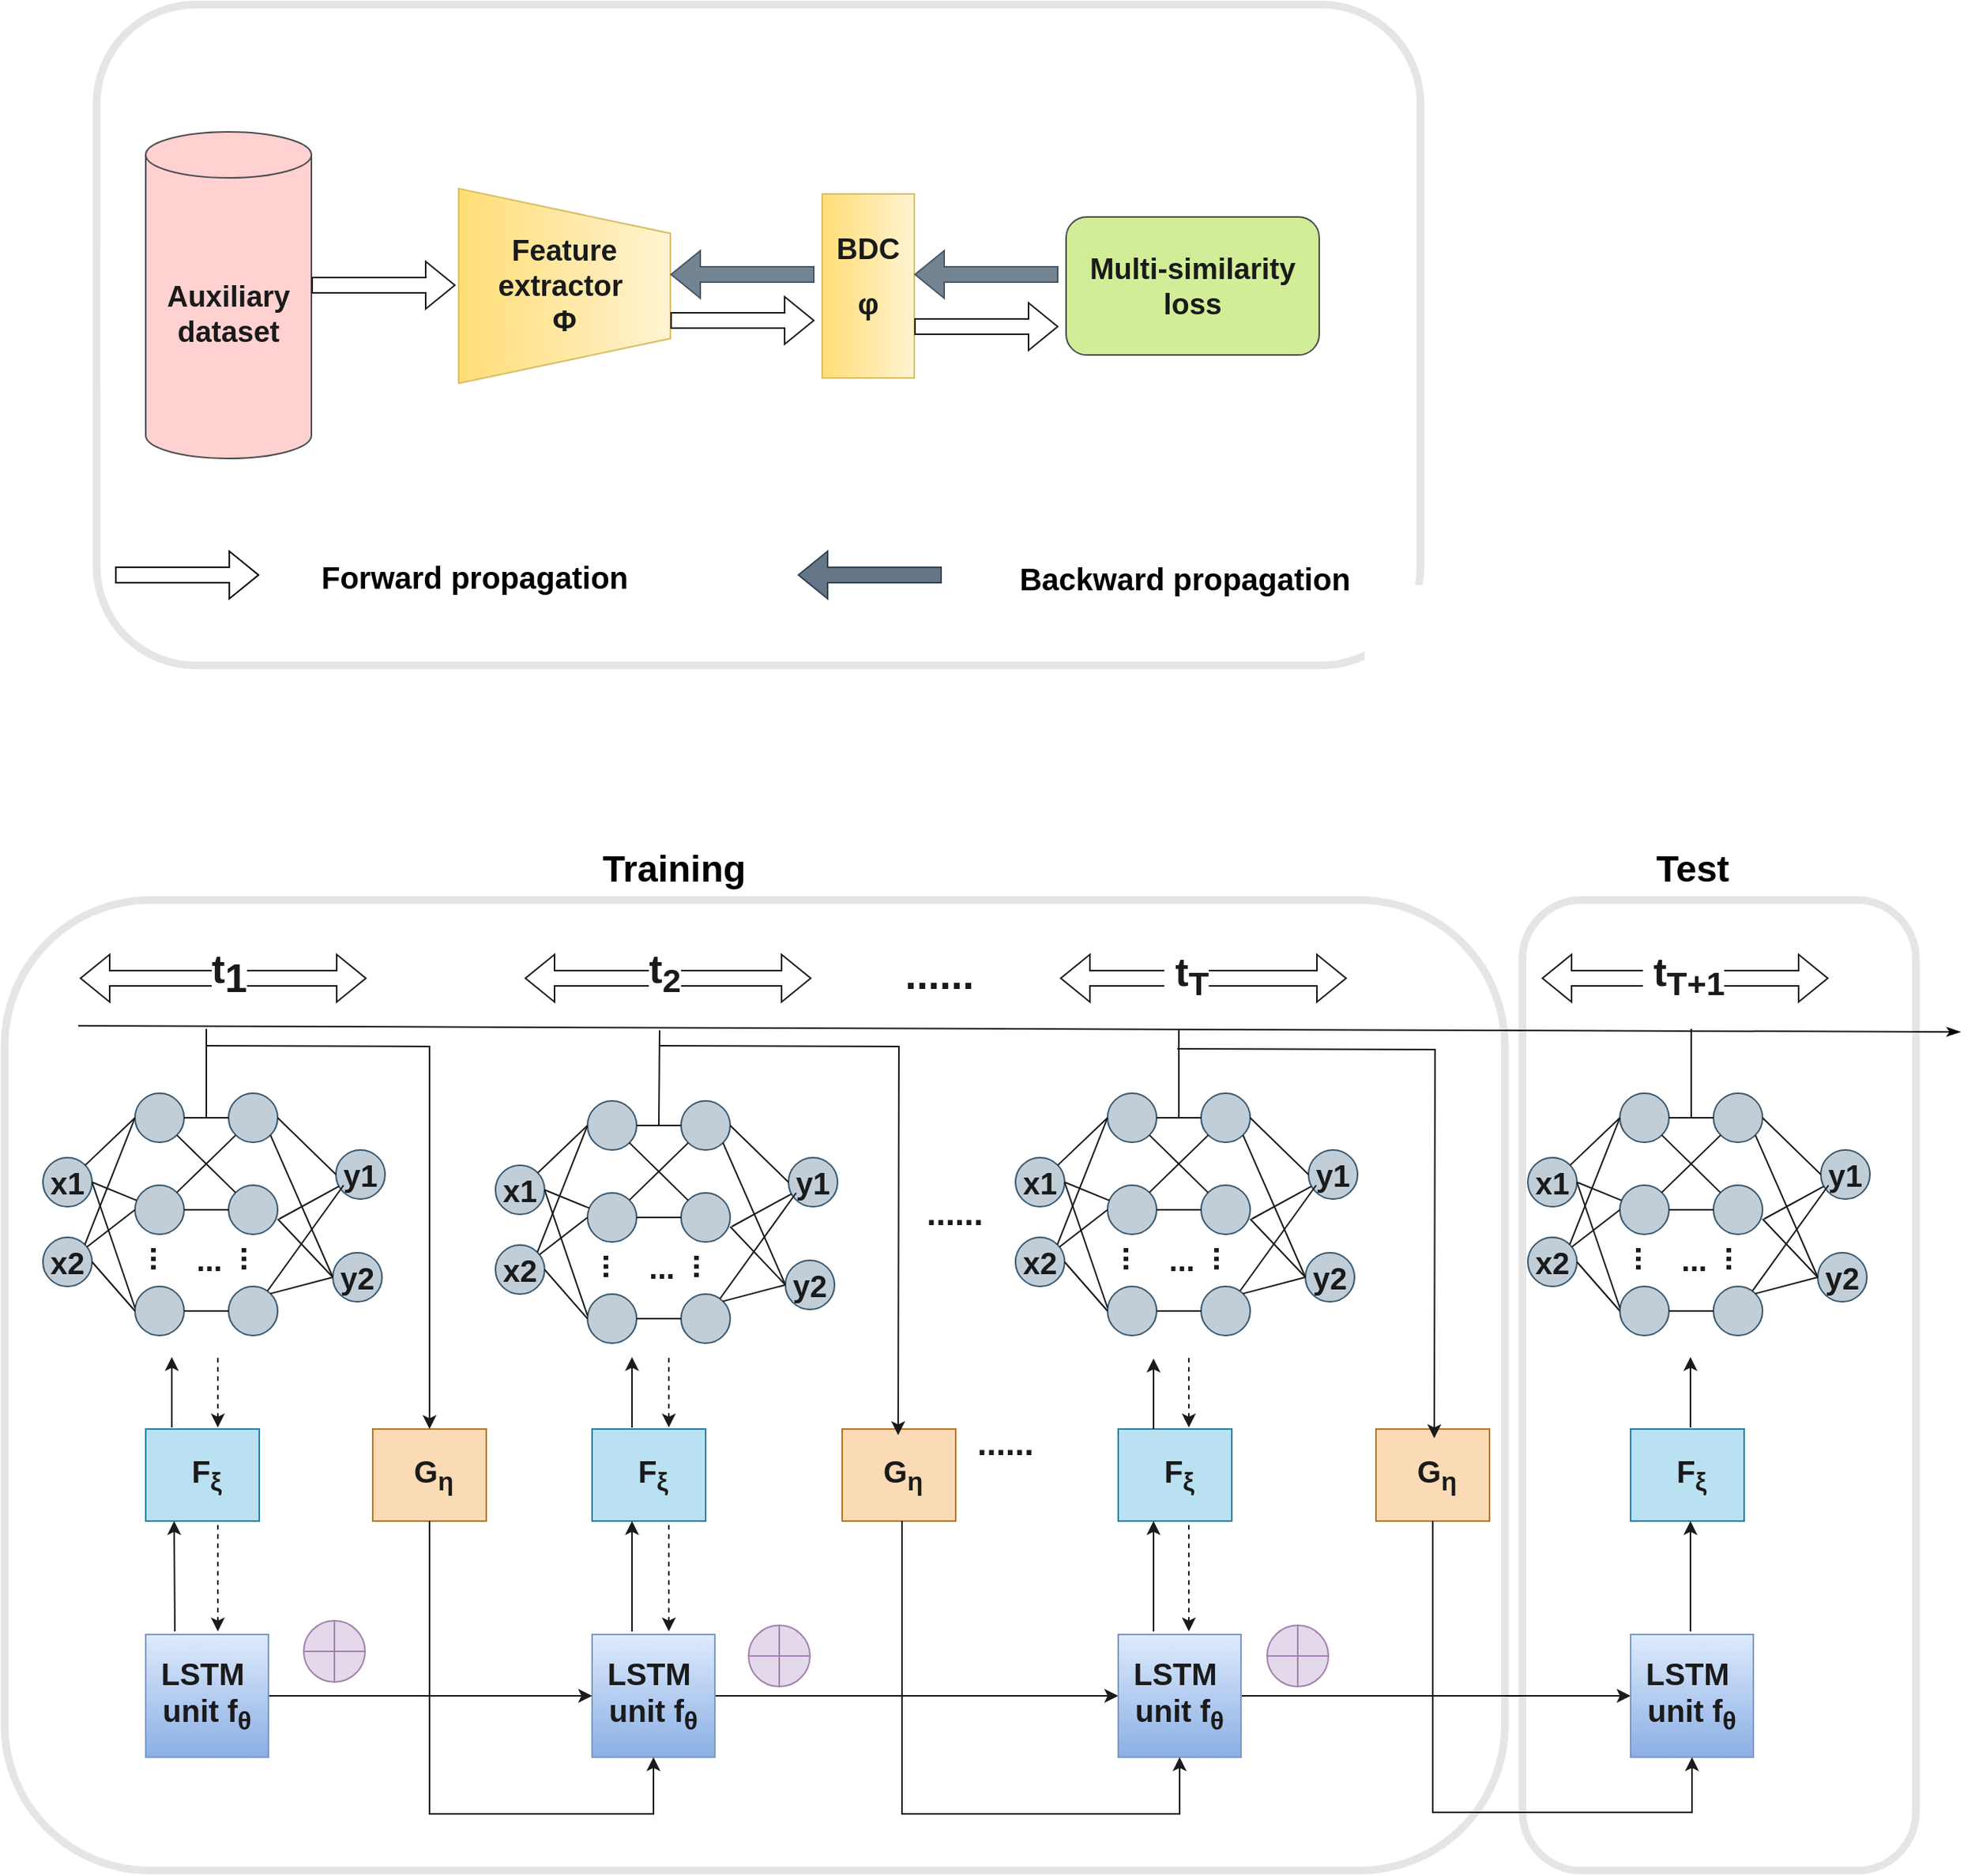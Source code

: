 <mxfile version="24.2.3" type="github">
  <diagram name="第 1 页" id="IuZ21-W2MwJ3771QIR-E">
    <mxGraphModel dx="2076" dy="873" grid="0" gridSize="10" guides="1" tooltips="1" connect="1" arrows="1" fold="1" page="0" pageScale="1" pageWidth="827" pageHeight="1169" math="0" shadow="0">
      <root>
        <mxCell id="0" />
        <mxCell id="1" parent="0" />
        <mxCell id="ZrMqJIstzdSPl8vEg9Mc-2" value="&lt;font style=&quot;font-size: 19px;&quot;&gt;&lt;b&gt;Auxiliary dataset&lt;/b&gt;&lt;/font&gt;" style="shape=cylinder3;whiteSpace=wrap;html=1;boundedLbl=1;backgroundOutline=1;size=15;fillColor=#ffcccc;strokeColor=#36393d;" vertex="1" parent="1">
          <mxGeometry x="43" y="89" width="108" height="213" as="geometry" />
        </mxCell>
        <mxCell id="ZrMqJIstzdSPl8vEg9Mc-3" value="&lt;div style=&quot;font-size: 19px;&quot;&gt;&lt;font style=&quot;font-size: 19px;&quot;&gt;&lt;b&gt;&lt;font style=&quot;font-size: 19px;&quot;&gt;&lt;font style=&quot;font-size: 19px;&quot;&gt;Feature extractor&lt;/font&gt;&lt;span class=&quot;content-right_1THTn&quot;&gt;&amp;nbsp;&lt;/span&gt;&lt;/font&gt;&lt;/b&gt;&lt;/font&gt;&lt;/div&gt;&lt;div style=&quot;font-size: 19px;&quot;&gt;&lt;font style=&quot;font-size: 19px;&quot;&gt;&lt;b&gt;&lt;font style=&quot;font-size: 19px;&quot;&gt;&lt;span class=&quot;content-right_1THTn&quot;&gt;Φ&lt;/span&gt;&lt;/font&gt;&lt;/b&gt;&lt;/font&gt;&lt;/div&gt;" style="verticalLabelPosition=middle;verticalAlign=middle;html=1;shape=trapezoid;perimeter=trapezoidPerimeter;whiteSpace=wrap;size=0.23;arcSize=10;flipV=1;labelPosition=center;align=center;direction=south;fillColor=#fff2cc;gradientColor=#ffd966;strokeColor=#d6b656;" vertex="1" parent="1">
          <mxGeometry x="247" y="126" width="138" height="127" as="geometry" />
        </mxCell>
        <mxCell id="ZrMqJIstzdSPl8vEg9Mc-4" value="&lt;font style=&quot;font-size: 19px;&quot;&gt;&lt;b&gt;BDC &lt;/b&gt;&lt;/font&gt;&lt;h1 style=&quot;font-size: 19px;&quot; class=&quot;QuestionHeader-title&quot;&gt;&lt;font style=&quot;font-size: 19px;&quot;&gt;φ&lt;/font&gt;&lt;/h1&gt;" style="rounded=0;whiteSpace=wrap;html=1;direction=south;fillColor=#fff2cc;gradientColor=#ffd966;strokeColor=#d6b656;" vertex="1" parent="1">
          <mxGeometry x="484" y="129.5" width="60" height="120" as="geometry" />
        </mxCell>
        <mxCell id="ZrMqJIstzdSPl8vEg9Mc-5" value="&lt;font style=&quot;font-size: 19px;&quot;&gt;&lt;b&gt;&lt;font style=&quot;font-size: 19px;&quot;&gt;Multi-similarity loss&lt;/font&gt;&lt;/b&gt;&lt;/font&gt;" style="rounded=1;whiteSpace=wrap;html=1;fillColor=#cdeb8b;strokeColor=#36393d;" vertex="1" parent="1">
          <mxGeometry x="643" y="144.5" width="165" height="90" as="geometry" />
        </mxCell>
        <mxCell id="ZrMqJIstzdSPl8vEg9Mc-6" value="" style="shape=flexArrow;endArrow=classic;html=1;rounded=0;" edge="1" parent="1">
          <mxGeometry width="50" height="50" relative="1" as="geometry">
            <mxPoint x="151" y="189" as="sourcePoint" />
            <mxPoint x="245" y="189" as="targetPoint" />
          </mxGeometry>
        </mxCell>
        <mxCell id="ZrMqJIstzdSPl8vEg9Mc-7" value="" style="shape=flexArrow;endArrow=classic;html=1;rounded=0;fontStyle=1" edge="1" parent="1">
          <mxGeometry width="50" height="50" relative="1" as="geometry">
            <mxPoint x="544" y="216" as="sourcePoint" />
            <mxPoint x="638" y="216" as="targetPoint" />
          </mxGeometry>
        </mxCell>
        <mxCell id="ZrMqJIstzdSPl8vEg9Mc-8" value="" style="shape=flexArrow;endArrow=classic;html=1;rounded=0;" edge="1" parent="1">
          <mxGeometry width="50" height="50" relative="1" as="geometry">
            <mxPoint x="385" y="212" as="sourcePoint" />
            <mxPoint x="479" y="212" as="targetPoint" />
          </mxGeometry>
        </mxCell>
        <mxCell id="ZrMqJIstzdSPl8vEg9Mc-9" value="" style="shape=flexArrow;endArrow=none;html=1;rounded=0;fontStyle=1;startArrow=block;endFill=0;fillColor=#647687;strokeColor=#314354;" edge="1" parent="1">
          <mxGeometry width="50" height="50" relative="1" as="geometry">
            <mxPoint x="544" y="182" as="sourcePoint" />
            <mxPoint x="638" y="182" as="targetPoint" />
          </mxGeometry>
        </mxCell>
        <mxCell id="ZrMqJIstzdSPl8vEg9Mc-10" value="" style="shape=flexArrow;endArrow=none;html=1;rounded=0;fontStyle=1;startArrow=block;endFill=0;fillColor=#647687;strokeColor=#314354;" edge="1" parent="1">
          <mxGeometry width="50" height="50" relative="1" as="geometry">
            <mxPoint x="385" y="182" as="sourcePoint" />
            <mxPoint x="479" y="182" as="targetPoint" />
          </mxGeometry>
        </mxCell>
        <mxCell id="ZrMqJIstzdSPl8vEg9Mc-11" value="" style="rounded=1;whiteSpace=wrap;html=1;opacity=10;strokeWidth=5;" vertex="1" parent="1">
          <mxGeometry x="11" y="6" width="863" height="431" as="geometry" />
        </mxCell>
        <mxCell id="ZrMqJIstzdSPl8vEg9Mc-12" value="&lt;font style=&quot;font-size: 22px;&quot;&gt;&lt;b style=&quot;font-size: 20px;&quot;&gt;&lt;font style=&quot;font-size: 20px;&quot;&gt;Forward propagation&lt;br&gt;&lt;/font&gt;&lt;/b&gt;&lt;/font&gt;" style="text;html=1;align=center;verticalAlign=middle;resizable=0;points=[];autosize=1;strokeColor=none;fillColor=none;" vertex="1" parent="1">
          <mxGeometry x="148" y="361" width="218" height="38" as="geometry" />
        </mxCell>
        <mxCell id="ZrMqJIstzdSPl8vEg9Mc-13" value="&lt;font size=&quot;1&quot;&gt;&lt;b&gt;&lt;font style=&quot;font-size: 20px;&quot;&gt;Backward propagation&lt;/font&gt;&lt;/b&gt;&lt;/font&gt;" style="text;html=1;align=center;verticalAlign=middle;resizable=0;points=[];autosize=1;strokeColor=none;fillColor=none;" vertex="1" parent="1">
          <mxGeometry x="603" y="362" width="234" height="36" as="geometry" />
        </mxCell>
        <mxCell id="ZrMqJIstzdSPl8vEg9Mc-14" value="" style="shape=flexArrow;endArrow=none;html=1;rounded=0;fontStyle=1;startArrow=block;endFill=0;fillColor=#647687;strokeColor=#314354;" edge="1" parent="1">
          <mxGeometry width="50" height="50" relative="1" as="geometry">
            <mxPoint x="468" y="378" as="sourcePoint" />
            <mxPoint x="562" y="378" as="targetPoint" />
          </mxGeometry>
        </mxCell>
        <mxCell id="ZrMqJIstzdSPl8vEg9Mc-15" value="" style="shape=flexArrow;endArrow=classic;html=1;rounded=0;" edge="1" parent="1">
          <mxGeometry width="50" height="50" relative="1" as="geometry">
            <mxPoint x="23" y="378" as="sourcePoint" />
            <mxPoint x="117" y="378" as="targetPoint" />
          </mxGeometry>
        </mxCell>
        <mxCell id="ZrMqJIstzdSPl8vEg9Mc-16" style="edgeStyle=orthogonalEdgeStyle;rounded=0;orthogonalLoop=1;jettySize=auto;html=1;exitX=1;exitY=0.5;exitDx=0;exitDy=0;entryX=0;entryY=0.5;entryDx=0;entryDy=0;fontSize=18;fontStyle=1" edge="1" parent="1" source="ZrMqJIstzdSPl8vEg9Mc-17" target="ZrMqJIstzdSPl8vEg9Mc-115">
          <mxGeometry relative="1" as="geometry" />
        </mxCell>
        <mxCell id="ZrMqJIstzdSPl8vEg9Mc-17" value="&lt;div style=&quot;font-size: 20px;&quot;&gt;&lt;font style=&quot;font-size: 20px;&quot;&gt;&lt;b&gt;&lt;font style=&quot;font-size: 20px;&quot;&gt;LSTM&amp;nbsp;&lt;/font&gt;&lt;/b&gt;&lt;/font&gt;&lt;/div&gt;&lt;div style=&quot;font-size: 20px;&quot;&gt;&lt;font style=&quot;font-size: 20px;&quot;&gt;&lt;b&gt;&lt;font style=&quot;font-size: 20px;&quot;&gt;unit f&lt;/font&gt;&lt;/b&gt;&lt;font style=&quot;font-size: 20px;&quot;&gt;&lt;b&gt;&lt;span class=&quot;content-right_2s-H4&quot;&gt;&lt;sub&gt;θ&lt;/sub&gt;&lt;/span&gt;&lt;/b&gt;&lt;/font&gt;&lt;/font&gt;&lt;/div&gt;" style="whiteSpace=wrap;html=1;aspect=fixed;fillColor=#dae8fc;strokeColor=#6c8ebf;gradientColor=#7ea6e0;" vertex="1" parent="1">
          <mxGeometry x="334" y="1069" width="80" height="80" as="geometry" />
        </mxCell>
        <mxCell id="ZrMqJIstzdSPl8vEg9Mc-18" value="&lt;font size=&quot;1&quot;&gt;&lt;b style=&quot;font-size: 20px;&quot;&gt;x1&lt;/b&gt;&lt;/font&gt;" style="ellipse;whiteSpace=wrap;html=1;aspect=fixed;fillColor=#bac8d3;strokeColor=#23445d;" vertex="1" parent="1">
          <mxGeometry x="-24" y="758" width="32" height="32" as="geometry" />
        </mxCell>
        <mxCell id="ZrMqJIstzdSPl8vEg9Mc-19" value="&lt;b&gt;&lt;font style=&quot;font-size: 20px;&quot;&gt;x2&lt;/font&gt;&lt;/b&gt;" style="ellipse;whiteSpace=wrap;html=1;aspect=fixed;fillColor=#bac8d3;strokeColor=#23445d;" vertex="1" parent="1">
          <mxGeometry x="-24" y="810" width="32" height="32" as="geometry" />
        </mxCell>
        <mxCell id="ZrMqJIstzdSPl8vEg9Mc-20" style="rounded=0;orthogonalLoop=1;jettySize=auto;html=1;exitX=0;exitY=0.5;exitDx=0;exitDy=0;endArrow=none;endFill=0;" edge="1" parent="1" source="ZrMqJIstzdSPl8vEg9Mc-21" target="ZrMqJIstzdSPl8vEg9Mc-18">
          <mxGeometry relative="1" as="geometry" />
        </mxCell>
        <mxCell id="ZrMqJIstzdSPl8vEg9Mc-21" value="" style="ellipse;whiteSpace=wrap;html=1;aspect=fixed;fillColor=#bac8d3;strokeColor=#23445d;" vertex="1" parent="1">
          <mxGeometry x="36" y="716" width="32" height="32" as="geometry" />
        </mxCell>
        <mxCell id="ZrMqJIstzdSPl8vEg9Mc-22" value="" style="ellipse;whiteSpace=wrap;html=1;aspect=fixed;fillColor=#bac8d3;strokeColor=#23445d;" vertex="1" parent="1">
          <mxGeometry x="36" y="776" width="32" height="32" as="geometry" />
        </mxCell>
        <mxCell id="ZrMqJIstzdSPl8vEg9Mc-23" value="" style="ellipse;whiteSpace=wrap;html=1;aspect=fixed;fillColor=#bac8d3;strokeColor=#23445d;" vertex="1" parent="1">
          <mxGeometry x="36" y="842" width="32" height="32" as="geometry" />
        </mxCell>
        <mxCell id="ZrMqJIstzdSPl8vEg9Mc-24" value="" style="ellipse;whiteSpace=wrap;html=1;aspect=fixed;fillColor=#bac8d3;strokeColor=#23445d;" vertex="1" parent="1">
          <mxGeometry x="97" y="716" width="32" height="32" as="geometry" />
        </mxCell>
        <mxCell id="ZrMqJIstzdSPl8vEg9Mc-25" value="" style="ellipse;whiteSpace=wrap;html=1;aspect=fixed;fillColor=#bac8d3;strokeColor=#23445d;" vertex="1" parent="1">
          <mxGeometry x="97" y="776" width="32" height="32" as="geometry" />
        </mxCell>
        <mxCell id="ZrMqJIstzdSPl8vEg9Mc-26" value="" style="ellipse;whiteSpace=wrap;html=1;aspect=fixed;fillColor=#bac8d3;strokeColor=#23445d;" vertex="1" parent="1">
          <mxGeometry x="97" y="842" width="32" height="32" as="geometry" />
        </mxCell>
        <mxCell id="ZrMqJIstzdSPl8vEg9Mc-27" value="&lt;b&gt;&lt;font style=&quot;font-size: 20px;&quot;&gt;y1&lt;/font&gt;&lt;/b&gt;" style="ellipse;whiteSpace=wrap;html=1;aspect=fixed;fillColor=#bac8d3;strokeColor=#23445d;" vertex="1" parent="1">
          <mxGeometry x="167" y="753" width="32" height="32" as="geometry" />
        </mxCell>
        <mxCell id="ZrMqJIstzdSPl8vEg9Mc-28" value="&lt;font style=&quot;font-size: 20px;&quot;&gt;&lt;b&gt;y2&lt;/b&gt;&lt;/font&gt;" style="ellipse;whiteSpace=wrap;html=1;aspect=fixed;fillColor=#bac8d3;strokeColor=#23445d;" vertex="1" parent="1">
          <mxGeometry x="165" y="820" width="32" height="32" as="geometry" />
        </mxCell>
        <mxCell id="ZrMqJIstzdSPl8vEg9Mc-29" style="rounded=0;orthogonalLoop=1;jettySize=auto;html=1;endArrow=none;endFill=0;entryX=1;entryY=0.5;entryDx=0;entryDy=0;" edge="1" parent="1" source="ZrMqJIstzdSPl8vEg9Mc-22" target="ZrMqJIstzdSPl8vEg9Mc-18">
          <mxGeometry relative="1" as="geometry">
            <mxPoint x="46" y="742" as="sourcePoint" />
            <mxPoint x="14" y="773" as="targetPoint" />
          </mxGeometry>
        </mxCell>
        <mxCell id="ZrMqJIstzdSPl8vEg9Mc-30" style="rounded=0;orthogonalLoop=1;jettySize=auto;html=1;exitX=0;exitY=0.438;exitDx=0;exitDy=0;endArrow=none;endFill=0;entryX=1;entryY=0.5;entryDx=0;entryDy=0;exitPerimeter=0;" edge="1" parent="1" source="ZrMqJIstzdSPl8vEg9Mc-23" target="ZrMqJIstzdSPl8vEg9Mc-18">
          <mxGeometry relative="1" as="geometry">
            <mxPoint x="56" y="752" as="sourcePoint" />
            <mxPoint x="24" y="783" as="targetPoint" />
          </mxGeometry>
        </mxCell>
        <mxCell id="ZrMqJIstzdSPl8vEg9Mc-31" style="rounded=0;orthogonalLoop=1;jettySize=auto;html=1;exitX=0;exitY=0.5;exitDx=0;exitDy=0;endArrow=none;endFill=0;entryX=1;entryY=0;entryDx=0;entryDy=0;" edge="1" parent="1" source="ZrMqJIstzdSPl8vEg9Mc-21" target="ZrMqJIstzdSPl8vEg9Mc-19">
          <mxGeometry relative="1" as="geometry">
            <mxPoint x="66" y="762" as="sourcePoint" />
            <mxPoint x="34" y="793" as="targetPoint" />
          </mxGeometry>
        </mxCell>
        <mxCell id="ZrMqJIstzdSPl8vEg9Mc-32" style="rounded=0;orthogonalLoop=1;jettySize=auto;html=1;endArrow=none;endFill=0;exitX=0;exitY=0.5;exitDx=0;exitDy=0;" edge="1" parent="1" source="ZrMqJIstzdSPl8vEg9Mc-22" target="ZrMqJIstzdSPl8vEg9Mc-19">
          <mxGeometry relative="1" as="geometry">
            <mxPoint x="39" y="799" as="sourcePoint" />
            <mxPoint x="44" y="803" as="targetPoint" />
          </mxGeometry>
        </mxCell>
        <mxCell id="ZrMqJIstzdSPl8vEg9Mc-33" style="rounded=0;orthogonalLoop=1;jettySize=auto;html=1;exitX=0;exitY=0.5;exitDx=0;exitDy=0;endArrow=none;endFill=0;entryX=1;entryY=0.5;entryDx=0;entryDy=0;" edge="1" parent="1" source="ZrMqJIstzdSPl8vEg9Mc-23" target="ZrMqJIstzdSPl8vEg9Mc-19">
          <mxGeometry relative="1" as="geometry">
            <mxPoint x="34" y="802" as="sourcePoint" />
            <mxPoint x="2" y="833" as="targetPoint" />
          </mxGeometry>
        </mxCell>
        <mxCell id="ZrMqJIstzdSPl8vEg9Mc-34" style="rounded=0;orthogonalLoop=1;jettySize=auto;html=1;endArrow=none;endFill=0;" edge="1" parent="1" source="ZrMqJIstzdSPl8vEg9Mc-21" target="ZrMqJIstzdSPl8vEg9Mc-24">
          <mxGeometry relative="1" as="geometry">
            <mxPoint x="46" y="742" as="sourcePoint" />
            <mxPoint x="14" y="773" as="targetPoint" />
          </mxGeometry>
        </mxCell>
        <mxCell id="ZrMqJIstzdSPl8vEg9Mc-35" style="rounded=0;orthogonalLoop=1;jettySize=auto;html=1;exitX=1;exitY=1;exitDx=0;exitDy=0;endArrow=none;endFill=0;" edge="1" parent="1" source="ZrMqJIstzdSPl8vEg9Mc-21" target="ZrMqJIstzdSPl8vEg9Mc-25">
          <mxGeometry relative="1" as="geometry">
            <mxPoint x="66" y="762" as="sourcePoint" />
            <mxPoint x="34" y="793" as="targetPoint" />
          </mxGeometry>
        </mxCell>
        <mxCell id="ZrMqJIstzdSPl8vEg9Mc-36" style="rounded=0;orthogonalLoop=1;jettySize=auto;html=1;exitX=0;exitY=1;exitDx=0;exitDy=0;endArrow=none;endFill=0;entryX=1;entryY=0;entryDx=0;entryDy=0;" edge="1" parent="1" source="ZrMqJIstzdSPl8vEg9Mc-24" target="ZrMqJIstzdSPl8vEg9Mc-22">
          <mxGeometry relative="1" as="geometry">
            <mxPoint x="76" y="772" as="sourcePoint" />
            <mxPoint x="44" y="803" as="targetPoint" />
          </mxGeometry>
        </mxCell>
        <mxCell id="ZrMqJIstzdSPl8vEg9Mc-37" style="rounded=0;orthogonalLoop=1;jettySize=auto;html=1;endArrow=none;endFill=0;" edge="1" parent="1" source="ZrMqJIstzdSPl8vEg9Mc-25" target="ZrMqJIstzdSPl8vEg9Mc-22">
          <mxGeometry relative="1" as="geometry">
            <mxPoint x="86" y="782" as="sourcePoint" />
            <mxPoint x="54" y="813" as="targetPoint" />
          </mxGeometry>
        </mxCell>
        <mxCell id="ZrMqJIstzdSPl8vEg9Mc-38" style="rounded=0;orthogonalLoop=1;jettySize=auto;html=1;exitX=0;exitY=0.5;exitDx=0;exitDy=0;endArrow=none;endFill=0;entryX=1;entryY=0.5;entryDx=0;entryDy=0;" edge="1" parent="1" source="ZrMqJIstzdSPl8vEg9Mc-26" target="ZrMqJIstzdSPl8vEg9Mc-23">
          <mxGeometry relative="1" as="geometry">
            <mxPoint x="96" y="792" as="sourcePoint" />
            <mxPoint x="64" y="823" as="targetPoint" />
          </mxGeometry>
        </mxCell>
        <mxCell id="ZrMqJIstzdSPl8vEg9Mc-39" style="rounded=0;orthogonalLoop=1;jettySize=auto;html=1;endArrow=none;endFill=0;" edge="1" parent="1" target="ZrMqJIstzdSPl8vEg9Mc-27">
          <mxGeometry relative="1" as="geometry">
            <mxPoint x="130" y="798" as="sourcePoint" />
            <mxPoint x="74" y="833" as="targetPoint" />
          </mxGeometry>
        </mxCell>
        <mxCell id="ZrMqJIstzdSPl8vEg9Mc-40" style="rounded=0;orthogonalLoop=1;jettySize=auto;html=1;exitX=1;exitY=0.5;exitDx=0;exitDy=0;endArrow=none;endFill=0;entryX=0;entryY=0.5;entryDx=0;entryDy=0;" edge="1" parent="1" source="ZrMqJIstzdSPl8vEg9Mc-24" target="ZrMqJIstzdSPl8vEg9Mc-27">
          <mxGeometry relative="1" as="geometry">
            <mxPoint x="116" y="812" as="sourcePoint" />
            <mxPoint x="84" y="843" as="targetPoint" />
          </mxGeometry>
        </mxCell>
        <mxCell id="ZrMqJIstzdSPl8vEg9Mc-41" style="rounded=0;orthogonalLoop=1;jettySize=auto;html=1;endArrow=none;endFill=0;" edge="1" parent="1" target="ZrMqJIstzdSPl8vEg9Mc-26">
          <mxGeometry relative="1" as="geometry">
            <mxPoint x="172" y="776" as="sourcePoint" />
            <mxPoint x="94" y="853" as="targetPoint" />
          </mxGeometry>
        </mxCell>
        <mxCell id="ZrMqJIstzdSPl8vEg9Mc-42" style="rounded=0;orthogonalLoop=1;jettySize=auto;html=1;endArrow=none;endFill=0;entryX=1;entryY=1;entryDx=0;entryDy=0;exitX=0;exitY=0.5;exitDx=0;exitDy=0;" edge="1" parent="1" source="ZrMqJIstzdSPl8vEg9Mc-28" target="ZrMqJIstzdSPl8vEg9Mc-24">
          <mxGeometry relative="1" as="geometry">
            <mxPoint x="136" y="832" as="sourcePoint" />
            <mxPoint x="104" y="863" as="targetPoint" />
          </mxGeometry>
        </mxCell>
        <mxCell id="ZrMqJIstzdSPl8vEg9Mc-43" style="rounded=0;orthogonalLoop=1;jettySize=auto;html=1;exitX=0;exitY=0.5;exitDx=0;exitDy=0;endArrow=none;endFill=0;entryX=1;entryY=0.688;entryDx=0;entryDy=0;entryPerimeter=0;" edge="1" parent="1" source="ZrMqJIstzdSPl8vEg9Mc-28" target="ZrMqJIstzdSPl8vEg9Mc-25">
          <mxGeometry relative="1" as="geometry">
            <mxPoint x="146" y="842" as="sourcePoint" />
            <mxPoint x="114" y="873" as="targetPoint" />
          </mxGeometry>
        </mxCell>
        <mxCell id="ZrMqJIstzdSPl8vEg9Mc-44" style="rounded=0;orthogonalLoop=1;jettySize=auto;html=1;exitX=0;exitY=0.5;exitDx=0;exitDy=0;endArrow=none;endFill=0;entryX=1;entryY=0;entryDx=0;entryDy=0;" edge="1" parent="1" source="ZrMqJIstzdSPl8vEg9Mc-28" target="ZrMqJIstzdSPl8vEg9Mc-26">
          <mxGeometry relative="1" as="geometry">
            <mxPoint x="156" y="852" as="sourcePoint" />
            <mxPoint x="124" y="883" as="targetPoint" />
          </mxGeometry>
        </mxCell>
        <mxCell id="ZrMqJIstzdSPl8vEg9Mc-45" value="&lt;font size=&quot;1&quot;&gt;&lt;b&gt;&lt;font style=&quot;font-size: 20px;&quot;&gt;...&lt;/font&gt;&lt;/b&gt;&lt;/font&gt;" style="text;html=1;align=center;verticalAlign=middle;resizable=0;points=[];autosize=1;strokeColor=none;fillColor=none;rotation=90;" vertex="1" parent="1">
          <mxGeometry x="37" y="805" width="35" height="36" as="geometry" />
        </mxCell>
        <mxCell id="ZrMqJIstzdSPl8vEg9Mc-46" value="&lt;font size=&quot;1&quot;&gt;&lt;b style=&quot;font-size: 20px;&quot;&gt;...&lt;/b&gt;&lt;/font&gt;" style="text;html=1;align=center;verticalAlign=middle;resizable=0;points=[];autosize=1;strokeColor=none;fillColor=none;rotation=90;" vertex="1" parent="1">
          <mxGeometry x="96" y="805" width="35" height="36" as="geometry" />
        </mxCell>
        <mxCell id="ZrMqJIstzdSPl8vEg9Mc-47" value="&lt;font size=&quot;1&quot;&gt;&lt;b style=&quot;font-size: 20px;&quot;&gt;...&lt;/b&gt;&lt;/font&gt;" style="text;html=1;align=center;verticalAlign=middle;resizable=0;points=[];autosize=1;strokeColor=none;fillColor=none;" vertex="1" parent="1">
          <mxGeometry x="66" y="806" width="35" height="36" as="geometry" />
        </mxCell>
        <mxCell id="ZrMqJIstzdSPl8vEg9Mc-48" style="rounded=0;orthogonalLoop=1;jettySize=auto;html=1;endArrow=none;endFill=0;" edge="1" parent="1">
          <mxGeometry relative="1" as="geometry">
            <mxPoint x="82.5" y="732" as="sourcePoint" />
            <mxPoint x="82.5" y="674" as="targetPoint" />
          </mxGeometry>
        </mxCell>
        <mxCell id="ZrMqJIstzdSPl8vEg9Mc-49" style="rounded=0;orthogonalLoop=1;jettySize=auto;html=1;endArrow=none;endFill=0;exitX=0;exitY=0.5;exitDx=0;exitDy=0;entryX=1;entryY=0.5;entryDx=0;entryDy=0;startArrow=classic;startFill=1;" edge="1" parent="1" source="ZrMqJIstzdSPl8vEg9Mc-17" target="ZrMqJIstzdSPl8vEg9Mc-51">
          <mxGeometry relative="1" as="geometry">
            <mxPoint x="207" y="971" as="sourcePoint" />
            <mxPoint x="134" y="948" as="targetPoint" />
          </mxGeometry>
        </mxCell>
        <mxCell id="ZrMqJIstzdSPl8vEg9Mc-50" style="rounded=0;orthogonalLoop=1;jettySize=auto;html=1;endArrow=none;endFill=0;startArrow=classicThin;startFill=1;" edge="1" parent="1">
          <mxGeometry relative="1" as="geometry">
            <mxPoint x="1226" y="676" as="sourcePoint" />
            <mxPoint x="-1" y="672" as="targetPoint" />
          </mxGeometry>
        </mxCell>
        <mxCell id="ZrMqJIstzdSPl8vEg9Mc-51" value="&lt;div style=&quot;font-size: 20px;&quot;&gt;&lt;font style=&quot;font-size: 20px;&quot;&gt;&lt;b&gt;&lt;font style=&quot;font-size: 20px;&quot;&gt;LSTM&amp;nbsp;&lt;/font&gt;&lt;/b&gt;&lt;/font&gt;&lt;/div&gt;&lt;div style=&quot;font-size: 20px;&quot;&gt;&lt;font style=&quot;font-size: 20px;&quot;&gt;&lt;b&gt;&lt;font style=&quot;font-size: 20px;&quot;&gt;unit f&lt;/font&gt;&lt;/b&gt;&lt;font style=&quot;font-size: 20px;&quot;&gt;&lt;b&gt;&lt;span class=&quot;content-right_2s-H4&quot;&gt;&lt;sub&gt;θ&lt;/sub&gt;&lt;/span&gt;&lt;/b&gt;&lt;/font&gt;&lt;/font&gt;&lt;/div&gt;" style="whiteSpace=wrap;html=1;aspect=fixed;fillColor=#dae8fc;strokeColor=#6c8ebf;gradientColor=#7ea6e0;" vertex="1" parent="1">
          <mxGeometry x="43" y="1069" width="80" height="80" as="geometry" />
        </mxCell>
        <mxCell id="ZrMqJIstzdSPl8vEg9Mc-52" value="&lt;font style=&quot;font-size: 20px;&quot;&gt;&lt;b&gt;x1&lt;/b&gt;&lt;/font&gt;" style="ellipse;whiteSpace=wrap;html=1;aspect=fixed;fillColor=#bac8d3;strokeColor=#23445d;" vertex="1" parent="1">
          <mxGeometry x="271" y="763" width="32" height="32" as="geometry" />
        </mxCell>
        <mxCell id="ZrMqJIstzdSPl8vEg9Mc-53" value="&lt;font style=&quot;font-size: 20px;&quot;&gt;&lt;b&gt;x2&lt;/b&gt;&lt;/font&gt;" style="ellipse;whiteSpace=wrap;html=1;aspect=fixed;fillColor=#bac8d3;strokeColor=#23445d;" vertex="1" parent="1">
          <mxGeometry x="271" y="815" width="32" height="32" as="geometry" />
        </mxCell>
        <mxCell id="ZrMqJIstzdSPl8vEg9Mc-54" style="rounded=0;orthogonalLoop=1;jettySize=auto;html=1;exitX=0;exitY=0.5;exitDx=0;exitDy=0;endArrow=none;endFill=0;" edge="1" parent="1" source="ZrMqJIstzdSPl8vEg9Mc-55" target="ZrMqJIstzdSPl8vEg9Mc-52">
          <mxGeometry relative="1" as="geometry" />
        </mxCell>
        <mxCell id="ZrMqJIstzdSPl8vEg9Mc-55" value="" style="ellipse;whiteSpace=wrap;html=1;aspect=fixed;fillColor=#bac8d3;strokeColor=#23445d;" vertex="1" parent="1">
          <mxGeometry x="331" y="721" width="32" height="32" as="geometry" />
        </mxCell>
        <mxCell id="ZrMqJIstzdSPl8vEg9Mc-56" value="" style="ellipse;whiteSpace=wrap;html=1;aspect=fixed;fillColor=#bac8d3;strokeColor=#23445d;" vertex="1" parent="1">
          <mxGeometry x="331" y="781" width="32" height="32" as="geometry" />
        </mxCell>
        <mxCell id="ZrMqJIstzdSPl8vEg9Mc-57" value="" style="ellipse;whiteSpace=wrap;html=1;aspect=fixed;fillColor=#bac8d3;strokeColor=#23445d;" vertex="1" parent="1">
          <mxGeometry x="331" y="847" width="32" height="32" as="geometry" />
        </mxCell>
        <mxCell id="ZrMqJIstzdSPl8vEg9Mc-58" value="" style="ellipse;whiteSpace=wrap;html=1;aspect=fixed;fillColor=#bac8d3;strokeColor=#23445d;" vertex="1" parent="1">
          <mxGeometry x="392" y="721" width="32" height="32" as="geometry" />
        </mxCell>
        <mxCell id="ZrMqJIstzdSPl8vEg9Mc-59" value="" style="ellipse;whiteSpace=wrap;html=1;aspect=fixed;fillColor=#bac8d3;strokeColor=#23445d;" vertex="1" parent="1">
          <mxGeometry x="392" y="781" width="32" height="32" as="geometry" />
        </mxCell>
        <mxCell id="ZrMqJIstzdSPl8vEg9Mc-60" value="" style="ellipse;whiteSpace=wrap;html=1;aspect=fixed;fillColor=#bac8d3;strokeColor=#23445d;" vertex="1" parent="1">
          <mxGeometry x="392" y="847" width="32" height="32" as="geometry" />
        </mxCell>
        <mxCell id="ZrMqJIstzdSPl8vEg9Mc-61" value="&lt;font style=&quot;font-size: 20px;&quot;&gt;&lt;b&gt;y1&lt;/b&gt;&lt;/font&gt;" style="ellipse;whiteSpace=wrap;html=1;aspect=fixed;fillColor=#bac8d3;strokeColor=#23445d;" vertex="1" parent="1">
          <mxGeometry x="462" y="758" width="32" height="32" as="geometry" />
        </mxCell>
        <mxCell id="ZrMqJIstzdSPl8vEg9Mc-62" value="&lt;font style=&quot;font-size: 20px;&quot;&gt;&lt;b&gt;y2&lt;/b&gt;&lt;/font&gt;" style="ellipse;whiteSpace=wrap;html=1;aspect=fixed;fillColor=#bac8d3;strokeColor=#23445d;" vertex="1" parent="1">
          <mxGeometry x="460" y="825" width="32" height="32" as="geometry" />
        </mxCell>
        <mxCell id="ZrMqJIstzdSPl8vEg9Mc-63" style="rounded=0;orthogonalLoop=1;jettySize=auto;html=1;endArrow=none;endFill=0;entryX=1;entryY=0.5;entryDx=0;entryDy=0;" edge="1" parent="1" source="ZrMqJIstzdSPl8vEg9Mc-56" target="ZrMqJIstzdSPl8vEg9Mc-52">
          <mxGeometry relative="1" as="geometry">
            <mxPoint x="341" y="747" as="sourcePoint" />
            <mxPoint x="309" y="778" as="targetPoint" />
          </mxGeometry>
        </mxCell>
        <mxCell id="ZrMqJIstzdSPl8vEg9Mc-64" style="rounded=0;orthogonalLoop=1;jettySize=auto;html=1;exitX=0;exitY=0.438;exitDx=0;exitDy=0;endArrow=none;endFill=0;entryX=1;entryY=0.5;entryDx=0;entryDy=0;exitPerimeter=0;" edge="1" parent="1" source="ZrMqJIstzdSPl8vEg9Mc-57" target="ZrMqJIstzdSPl8vEg9Mc-52">
          <mxGeometry relative="1" as="geometry">
            <mxPoint x="351" y="757" as="sourcePoint" />
            <mxPoint x="319" y="788" as="targetPoint" />
          </mxGeometry>
        </mxCell>
        <mxCell id="ZrMqJIstzdSPl8vEg9Mc-65" style="rounded=0;orthogonalLoop=1;jettySize=auto;html=1;exitX=0;exitY=0.5;exitDx=0;exitDy=0;endArrow=none;endFill=0;entryX=1;entryY=0;entryDx=0;entryDy=0;" edge="1" parent="1" source="ZrMqJIstzdSPl8vEg9Mc-55" target="ZrMqJIstzdSPl8vEg9Mc-53">
          <mxGeometry relative="1" as="geometry">
            <mxPoint x="361" y="767" as="sourcePoint" />
            <mxPoint x="329" y="798" as="targetPoint" />
          </mxGeometry>
        </mxCell>
        <mxCell id="ZrMqJIstzdSPl8vEg9Mc-66" style="rounded=0;orthogonalLoop=1;jettySize=auto;html=1;endArrow=none;endFill=0;exitX=0;exitY=0.5;exitDx=0;exitDy=0;" edge="1" parent="1" source="ZrMqJIstzdSPl8vEg9Mc-56" target="ZrMqJIstzdSPl8vEg9Mc-53">
          <mxGeometry relative="1" as="geometry">
            <mxPoint x="334" y="804" as="sourcePoint" />
            <mxPoint x="339" y="808" as="targetPoint" />
          </mxGeometry>
        </mxCell>
        <mxCell id="ZrMqJIstzdSPl8vEg9Mc-67" style="rounded=0;orthogonalLoop=1;jettySize=auto;html=1;exitX=0;exitY=0.5;exitDx=0;exitDy=0;endArrow=none;endFill=0;entryX=1;entryY=0.5;entryDx=0;entryDy=0;" edge="1" parent="1" source="ZrMqJIstzdSPl8vEg9Mc-57" target="ZrMqJIstzdSPl8vEg9Mc-53">
          <mxGeometry relative="1" as="geometry">
            <mxPoint x="329" y="807" as="sourcePoint" />
            <mxPoint x="297" y="838" as="targetPoint" />
          </mxGeometry>
        </mxCell>
        <mxCell id="ZrMqJIstzdSPl8vEg9Mc-68" style="rounded=0;orthogonalLoop=1;jettySize=auto;html=1;endArrow=none;endFill=0;" edge="1" parent="1" source="ZrMqJIstzdSPl8vEg9Mc-55" target="ZrMqJIstzdSPl8vEg9Mc-58">
          <mxGeometry relative="1" as="geometry">
            <mxPoint x="341" y="747" as="sourcePoint" />
            <mxPoint x="309" y="778" as="targetPoint" />
          </mxGeometry>
        </mxCell>
        <mxCell id="ZrMqJIstzdSPl8vEg9Mc-69" style="rounded=0;orthogonalLoop=1;jettySize=auto;html=1;exitX=1;exitY=1;exitDx=0;exitDy=0;endArrow=none;endFill=0;" edge="1" parent="1" source="ZrMqJIstzdSPl8vEg9Mc-55" target="ZrMqJIstzdSPl8vEg9Mc-59">
          <mxGeometry relative="1" as="geometry">
            <mxPoint x="361" y="767" as="sourcePoint" />
            <mxPoint x="329" y="798" as="targetPoint" />
          </mxGeometry>
        </mxCell>
        <mxCell id="ZrMqJIstzdSPl8vEg9Mc-70" style="rounded=0;orthogonalLoop=1;jettySize=auto;html=1;exitX=0;exitY=1;exitDx=0;exitDy=0;endArrow=none;endFill=0;entryX=1;entryY=0;entryDx=0;entryDy=0;" edge="1" parent="1" source="ZrMqJIstzdSPl8vEg9Mc-58" target="ZrMqJIstzdSPl8vEg9Mc-56">
          <mxGeometry relative="1" as="geometry">
            <mxPoint x="371" y="777" as="sourcePoint" />
            <mxPoint x="339" y="808" as="targetPoint" />
          </mxGeometry>
        </mxCell>
        <mxCell id="ZrMqJIstzdSPl8vEg9Mc-71" style="rounded=0;orthogonalLoop=1;jettySize=auto;html=1;endArrow=none;endFill=0;" edge="1" parent="1" source="ZrMqJIstzdSPl8vEg9Mc-59" target="ZrMqJIstzdSPl8vEg9Mc-56">
          <mxGeometry relative="1" as="geometry">
            <mxPoint x="381" y="787" as="sourcePoint" />
            <mxPoint x="349" y="818" as="targetPoint" />
          </mxGeometry>
        </mxCell>
        <mxCell id="ZrMqJIstzdSPl8vEg9Mc-72" style="rounded=0;orthogonalLoop=1;jettySize=auto;html=1;exitX=0;exitY=0.5;exitDx=0;exitDy=0;endArrow=none;endFill=0;entryX=1;entryY=0.5;entryDx=0;entryDy=0;" edge="1" parent="1" source="ZrMqJIstzdSPl8vEg9Mc-60" target="ZrMqJIstzdSPl8vEg9Mc-57">
          <mxGeometry relative="1" as="geometry">
            <mxPoint x="391" y="797" as="sourcePoint" />
            <mxPoint x="359" y="828" as="targetPoint" />
          </mxGeometry>
        </mxCell>
        <mxCell id="ZrMqJIstzdSPl8vEg9Mc-73" style="rounded=0;orthogonalLoop=1;jettySize=auto;html=1;endArrow=none;endFill=0;" edge="1" parent="1" target="ZrMqJIstzdSPl8vEg9Mc-61">
          <mxGeometry relative="1" as="geometry">
            <mxPoint x="425" y="803" as="sourcePoint" />
            <mxPoint x="369" y="838" as="targetPoint" />
          </mxGeometry>
        </mxCell>
        <mxCell id="ZrMqJIstzdSPl8vEg9Mc-74" style="rounded=0;orthogonalLoop=1;jettySize=auto;html=1;exitX=1;exitY=0.5;exitDx=0;exitDy=0;endArrow=none;endFill=0;entryX=0;entryY=0.5;entryDx=0;entryDy=0;" edge="1" parent="1" source="ZrMqJIstzdSPl8vEg9Mc-58" target="ZrMqJIstzdSPl8vEg9Mc-61">
          <mxGeometry relative="1" as="geometry">
            <mxPoint x="411" y="817" as="sourcePoint" />
            <mxPoint x="379" y="848" as="targetPoint" />
          </mxGeometry>
        </mxCell>
        <mxCell id="ZrMqJIstzdSPl8vEg9Mc-75" style="rounded=0;orthogonalLoop=1;jettySize=auto;html=1;endArrow=none;endFill=0;" edge="1" parent="1" target="ZrMqJIstzdSPl8vEg9Mc-60">
          <mxGeometry relative="1" as="geometry">
            <mxPoint x="467" y="781" as="sourcePoint" />
            <mxPoint x="389" y="858" as="targetPoint" />
          </mxGeometry>
        </mxCell>
        <mxCell id="ZrMqJIstzdSPl8vEg9Mc-76" style="rounded=0;orthogonalLoop=1;jettySize=auto;html=1;endArrow=none;endFill=0;entryX=1;entryY=1;entryDx=0;entryDy=0;exitX=0;exitY=0.5;exitDx=0;exitDy=0;" edge="1" parent="1" source="ZrMqJIstzdSPl8vEg9Mc-62" target="ZrMqJIstzdSPl8vEg9Mc-58">
          <mxGeometry relative="1" as="geometry">
            <mxPoint x="431" y="837" as="sourcePoint" />
            <mxPoint x="399" y="868" as="targetPoint" />
          </mxGeometry>
        </mxCell>
        <mxCell id="ZrMqJIstzdSPl8vEg9Mc-77" style="rounded=0;orthogonalLoop=1;jettySize=auto;html=1;exitX=0;exitY=0.5;exitDx=0;exitDy=0;endArrow=none;endFill=0;entryX=1;entryY=0.688;entryDx=0;entryDy=0;entryPerimeter=0;" edge="1" parent="1" source="ZrMqJIstzdSPl8vEg9Mc-62" target="ZrMqJIstzdSPl8vEg9Mc-59">
          <mxGeometry relative="1" as="geometry">
            <mxPoint x="441" y="847" as="sourcePoint" />
            <mxPoint x="409" y="878" as="targetPoint" />
          </mxGeometry>
        </mxCell>
        <mxCell id="ZrMqJIstzdSPl8vEg9Mc-78" style="rounded=0;orthogonalLoop=1;jettySize=auto;html=1;exitX=0;exitY=0.5;exitDx=0;exitDy=0;endArrow=none;endFill=0;entryX=1;entryY=0;entryDx=0;entryDy=0;" edge="1" parent="1" source="ZrMqJIstzdSPl8vEg9Mc-62" target="ZrMqJIstzdSPl8vEg9Mc-60">
          <mxGeometry relative="1" as="geometry">
            <mxPoint x="451" y="857" as="sourcePoint" />
            <mxPoint x="419" y="888" as="targetPoint" />
          </mxGeometry>
        </mxCell>
        <mxCell id="ZrMqJIstzdSPl8vEg9Mc-79" value="&lt;font size=&quot;1&quot;&gt;&lt;b&gt;&lt;font style=&quot;font-size: 20px;&quot;&gt;...&lt;/font&gt;&lt;/b&gt;&lt;/font&gt;" style="text;html=1;align=center;verticalAlign=middle;resizable=0;points=[];autosize=1;strokeColor=none;fillColor=none;rotation=90;" vertex="1" parent="1">
          <mxGeometry x="332" y="810" width="35" height="36" as="geometry" />
        </mxCell>
        <mxCell id="ZrMqJIstzdSPl8vEg9Mc-80" value="&lt;font size=&quot;1&quot;&gt;&lt;b style=&quot;font-size: 20px;&quot;&gt;...&lt;/b&gt;&lt;/font&gt;" style="text;html=1;align=center;verticalAlign=middle;resizable=0;points=[];autosize=1;strokeColor=none;fillColor=none;rotation=90;" vertex="1" parent="1">
          <mxGeometry x="391" y="810" width="35" height="36" as="geometry" />
        </mxCell>
        <mxCell id="ZrMqJIstzdSPl8vEg9Mc-81" value="&lt;font size=&quot;1&quot;&gt;&lt;b style=&quot;font-size: 20px;&quot;&gt;...&lt;/b&gt;&lt;/font&gt;" style="text;html=1;align=center;verticalAlign=middle;resizable=0;points=[];autosize=1;strokeColor=none;fillColor=none;" vertex="1" parent="1">
          <mxGeometry x="361" y="811" width="35" height="36" as="geometry" />
        </mxCell>
        <mxCell id="ZrMqJIstzdSPl8vEg9Mc-82" style="rounded=0;orthogonalLoop=1;jettySize=auto;html=1;endArrow=none;endFill=0;" edge="1" parent="1">
          <mxGeometry relative="1" as="geometry">
            <mxPoint x="377.5" y="737" as="sourcePoint" />
            <mxPoint x="378" y="675" as="targetPoint" />
          </mxGeometry>
        </mxCell>
        <mxCell id="ZrMqJIstzdSPl8vEg9Mc-83" value="&lt;font style=&quot;font-size: 20px;&quot;&gt;&lt;b&gt;x1&lt;/b&gt;&lt;/font&gt;" style="ellipse;whiteSpace=wrap;html=1;aspect=fixed;fillColor=#bac8d3;strokeColor=#23445d;" vertex="1" parent="1">
          <mxGeometry x="610" y="758" width="32" height="32" as="geometry" />
        </mxCell>
        <mxCell id="ZrMqJIstzdSPl8vEg9Mc-84" value="&lt;font style=&quot;font-size: 20px;&quot;&gt;&lt;b&gt;x2&lt;/b&gt;&lt;/font&gt;" style="ellipse;whiteSpace=wrap;html=1;aspect=fixed;fillColor=#bac8d3;strokeColor=#23445d;" vertex="1" parent="1">
          <mxGeometry x="610" y="810" width="32" height="32" as="geometry" />
        </mxCell>
        <mxCell id="ZrMqJIstzdSPl8vEg9Mc-85" style="rounded=0;orthogonalLoop=1;jettySize=auto;html=1;exitX=0;exitY=0.5;exitDx=0;exitDy=0;endArrow=none;endFill=0;" edge="1" parent="1" source="ZrMqJIstzdSPl8vEg9Mc-86" target="ZrMqJIstzdSPl8vEg9Mc-83">
          <mxGeometry relative="1" as="geometry" />
        </mxCell>
        <mxCell id="ZrMqJIstzdSPl8vEg9Mc-86" value="" style="ellipse;whiteSpace=wrap;html=1;aspect=fixed;fillColor=#bac8d3;strokeColor=#23445d;" vertex="1" parent="1">
          <mxGeometry x="670" y="716" width="32" height="32" as="geometry" />
        </mxCell>
        <mxCell id="ZrMqJIstzdSPl8vEg9Mc-87" value="" style="ellipse;whiteSpace=wrap;html=1;aspect=fixed;fillColor=#bac8d3;strokeColor=#23445d;" vertex="1" parent="1">
          <mxGeometry x="670" y="776" width="32" height="32" as="geometry" />
        </mxCell>
        <mxCell id="ZrMqJIstzdSPl8vEg9Mc-88" value="" style="ellipse;whiteSpace=wrap;html=1;aspect=fixed;fillColor=#bac8d3;strokeColor=#23445d;" vertex="1" parent="1">
          <mxGeometry x="670" y="842" width="32" height="32" as="geometry" />
        </mxCell>
        <mxCell id="ZrMqJIstzdSPl8vEg9Mc-89" value="" style="ellipse;whiteSpace=wrap;html=1;aspect=fixed;fillColor=#bac8d3;strokeColor=#23445d;" vertex="1" parent="1">
          <mxGeometry x="731" y="716" width="32" height="32" as="geometry" />
        </mxCell>
        <mxCell id="ZrMqJIstzdSPl8vEg9Mc-90" value="" style="ellipse;whiteSpace=wrap;html=1;aspect=fixed;fillColor=#bac8d3;strokeColor=#23445d;" vertex="1" parent="1">
          <mxGeometry x="731" y="776" width="32" height="32" as="geometry" />
        </mxCell>
        <mxCell id="ZrMqJIstzdSPl8vEg9Mc-91" value="" style="ellipse;whiteSpace=wrap;html=1;aspect=fixed;fillColor=#bac8d3;strokeColor=#23445d;" vertex="1" parent="1">
          <mxGeometry x="731" y="842" width="32" height="32" as="geometry" />
        </mxCell>
        <mxCell id="ZrMqJIstzdSPl8vEg9Mc-92" value="&lt;font style=&quot;font-size: 20px;&quot;&gt;&lt;b&gt;y1&lt;/b&gt;&lt;/font&gt;" style="ellipse;whiteSpace=wrap;html=1;aspect=fixed;fillColor=#bac8d3;strokeColor=#23445d;" vertex="1" parent="1">
          <mxGeometry x="801" y="753" width="32" height="32" as="geometry" />
        </mxCell>
        <mxCell id="ZrMqJIstzdSPl8vEg9Mc-93" value="&lt;font style=&quot;font-size: 20px;&quot;&gt;&lt;b&gt;y2&lt;/b&gt;&lt;/font&gt;" style="ellipse;whiteSpace=wrap;html=1;aspect=fixed;fillColor=#bac8d3;strokeColor=#23445d;" vertex="1" parent="1">
          <mxGeometry x="799" y="820" width="32" height="32" as="geometry" />
        </mxCell>
        <mxCell id="ZrMqJIstzdSPl8vEg9Mc-94" style="rounded=0;orthogonalLoop=1;jettySize=auto;html=1;endArrow=none;endFill=0;entryX=1;entryY=0.5;entryDx=0;entryDy=0;" edge="1" parent="1" source="ZrMqJIstzdSPl8vEg9Mc-87" target="ZrMqJIstzdSPl8vEg9Mc-83">
          <mxGeometry relative="1" as="geometry">
            <mxPoint x="680" y="742" as="sourcePoint" />
            <mxPoint x="648" y="773" as="targetPoint" />
          </mxGeometry>
        </mxCell>
        <mxCell id="ZrMqJIstzdSPl8vEg9Mc-95" style="rounded=0;orthogonalLoop=1;jettySize=auto;html=1;exitX=0;exitY=0.438;exitDx=0;exitDy=0;endArrow=none;endFill=0;entryX=1;entryY=0.5;entryDx=0;entryDy=0;exitPerimeter=0;" edge="1" parent="1" source="ZrMqJIstzdSPl8vEg9Mc-88" target="ZrMqJIstzdSPl8vEg9Mc-83">
          <mxGeometry relative="1" as="geometry">
            <mxPoint x="690" y="752" as="sourcePoint" />
            <mxPoint x="658" y="783" as="targetPoint" />
          </mxGeometry>
        </mxCell>
        <mxCell id="ZrMqJIstzdSPl8vEg9Mc-96" style="rounded=0;orthogonalLoop=1;jettySize=auto;html=1;exitX=0;exitY=0.5;exitDx=0;exitDy=0;endArrow=none;endFill=0;entryX=1;entryY=0;entryDx=0;entryDy=0;" edge="1" parent="1" source="ZrMqJIstzdSPl8vEg9Mc-86" target="ZrMqJIstzdSPl8vEg9Mc-84">
          <mxGeometry relative="1" as="geometry">
            <mxPoint x="700" y="762" as="sourcePoint" />
            <mxPoint x="668" y="793" as="targetPoint" />
          </mxGeometry>
        </mxCell>
        <mxCell id="ZrMqJIstzdSPl8vEg9Mc-97" style="rounded=0;orthogonalLoop=1;jettySize=auto;html=1;endArrow=none;endFill=0;exitX=0;exitY=0.5;exitDx=0;exitDy=0;" edge="1" parent="1" source="ZrMqJIstzdSPl8vEg9Mc-87" target="ZrMqJIstzdSPl8vEg9Mc-84">
          <mxGeometry relative="1" as="geometry">
            <mxPoint x="673" y="799" as="sourcePoint" />
            <mxPoint x="678" y="803" as="targetPoint" />
          </mxGeometry>
        </mxCell>
        <mxCell id="ZrMqJIstzdSPl8vEg9Mc-98" style="rounded=0;orthogonalLoop=1;jettySize=auto;html=1;exitX=0;exitY=0.5;exitDx=0;exitDy=0;endArrow=none;endFill=0;entryX=1;entryY=0.5;entryDx=0;entryDy=0;" edge="1" parent="1" source="ZrMqJIstzdSPl8vEg9Mc-88" target="ZrMqJIstzdSPl8vEg9Mc-84">
          <mxGeometry relative="1" as="geometry">
            <mxPoint x="668" y="802" as="sourcePoint" />
            <mxPoint x="636" y="833" as="targetPoint" />
          </mxGeometry>
        </mxCell>
        <mxCell id="ZrMqJIstzdSPl8vEg9Mc-99" style="rounded=0;orthogonalLoop=1;jettySize=auto;html=1;endArrow=none;endFill=0;" edge="1" parent="1" source="ZrMqJIstzdSPl8vEg9Mc-86" target="ZrMqJIstzdSPl8vEg9Mc-89">
          <mxGeometry relative="1" as="geometry">
            <mxPoint x="680" y="742" as="sourcePoint" />
            <mxPoint x="648" y="773" as="targetPoint" />
          </mxGeometry>
        </mxCell>
        <mxCell id="ZrMqJIstzdSPl8vEg9Mc-100" style="rounded=0;orthogonalLoop=1;jettySize=auto;html=1;exitX=1;exitY=1;exitDx=0;exitDy=0;endArrow=none;endFill=0;" edge="1" parent="1" source="ZrMqJIstzdSPl8vEg9Mc-86" target="ZrMqJIstzdSPl8vEg9Mc-90">
          <mxGeometry relative="1" as="geometry">
            <mxPoint x="700" y="762" as="sourcePoint" />
            <mxPoint x="668" y="793" as="targetPoint" />
          </mxGeometry>
        </mxCell>
        <mxCell id="ZrMqJIstzdSPl8vEg9Mc-101" style="rounded=0;orthogonalLoop=1;jettySize=auto;html=1;exitX=0;exitY=1;exitDx=0;exitDy=0;endArrow=none;endFill=0;entryX=1;entryY=0;entryDx=0;entryDy=0;" edge="1" parent="1" source="ZrMqJIstzdSPl8vEg9Mc-89" target="ZrMqJIstzdSPl8vEg9Mc-87">
          <mxGeometry relative="1" as="geometry">
            <mxPoint x="710" y="772" as="sourcePoint" />
            <mxPoint x="678" y="803" as="targetPoint" />
          </mxGeometry>
        </mxCell>
        <mxCell id="ZrMqJIstzdSPl8vEg9Mc-102" style="rounded=0;orthogonalLoop=1;jettySize=auto;html=1;endArrow=none;endFill=0;" edge="1" parent="1" source="ZrMqJIstzdSPl8vEg9Mc-90" target="ZrMqJIstzdSPl8vEg9Mc-87">
          <mxGeometry relative="1" as="geometry">
            <mxPoint x="720" y="782" as="sourcePoint" />
            <mxPoint x="688" y="813" as="targetPoint" />
          </mxGeometry>
        </mxCell>
        <mxCell id="ZrMqJIstzdSPl8vEg9Mc-103" style="rounded=0;orthogonalLoop=1;jettySize=auto;html=1;exitX=0;exitY=0.5;exitDx=0;exitDy=0;endArrow=none;endFill=0;entryX=1;entryY=0.5;entryDx=0;entryDy=0;" edge="1" parent="1" source="ZrMqJIstzdSPl8vEg9Mc-91" target="ZrMqJIstzdSPl8vEg9Mc-88">
          <mxGeometry relative="1" as="geometry">
            <mxPoint x="730" y="792" as="sourcePoint" />
            <mxPoint x="698" y="823" as="targetPoint" />
          </mxGeometry>
        </mxCell>
        <mxCell id="ZrMqJIstzdSPl8vEg9Mc-104" style="rounded=0;orthogonalLoop=1;jettySize=auto;html=1;endArrow=none;endFill=0;" edge="1" parent="1" target="ZrMqJIstzdSPl8vEg9Mc-92">
          <mxGeometry relative="1" as="geometry">
            <mxPoint x="764" y="798" as="sourcePoint" />
            <mxPoint x="708" y="833" as="targetPoint" />
          </mxGeometry>
        </mxCell>
        <mxCell id="ZrMqJIstzdSPl8vEg9Mc-105" style="rounded=0;orthogonalLoop=1;jettySize=auto;html=1;exitX=1;exitY=0.5;exitDx=0;exitDy=0;endArrow=none;endFill=0;entryX=0;entryY=0.5;entryDx=0;entryDy=0;" edge="1" parent="1" source="ZrMqJIstzdSPl8vEg9Mc-89" target="ZrMqJIstzdSPl8vEg9Mc-92">
          <mxGeometry relative="1" as="geometry">
            <mxPoint x="750" y="812" as="sourcePoint" />
            <mxPoint x="718" y="843" as="targetPoint" />
          </mxGeometry>
        </mxCell>
        <mxCell id="ZrMqJIstzdSPl8vEg9Mc-106" style="rounded=0;orthogonalLoop=1;jettySize=auto;html=1;endArrow=none;endFill=0;" edge="1" parent="1" target="ZrMqJIstzdSPl8vEg9Mc-91">
          <mxGeometry relative="1" as="geometry">
            <mxPoint x="806" y="776" as="sourcePoint" />
            <mxPoint x="728" y="853" as="targetPoint" />
          </mxGeometry>
        </mxCell>
        <mxCell id="ZrMqJIstzdSPl8vEg9Mc-107" style="rounded=0;orthogonalLoop=1;jettySize=auto;html=1;endArrow=none;endFill=0;entryX=1;entryY=1;entryDx=0;entryDy=0;exitX=0;exitY=0.5;exitDx=0;exitDy=0;" edge="1" parent="1" source="ZrMqJIstzdSPl8vEg9Mc-93" target="ZrMqJIstzdSPl8vEg9Mc-89">
          <mxGeometry relative="1" as="geometry">
            <mxPoint x="770" y="832" as="sourcePoint" />
            <mxPoint x="738" y="863" as="targetPoint" />
          </mxGeometry>
        </mxCell>
        <mxCell id="ZrMqJIstzdSPl8vEg9Mc-108" style="rounded=0;orthogonalLoop=1;jettySize=auto;html=1;exitX=0;exitY=0.5;exitDx=0;exitDy=0;endArrow=none;endFill=0;entryX=1;entryY=0.688;entryDx=0;entryDy=0;entryPerimeter=0;" edge="1" parent="1" source="ZrMqJIstzdSPl8vEg9Mc-93" target="ZrMqJIstzdSPl8vEg9Mc-90">
          <mxGeometry relative="1" as="geometry">
            <mxPoint x="780" y="842" as="sourcePoint" />
            <mxPoint x="748" y="873" as="targetPoint" />
          </mxGeometry>
        </mxCell>
        <mxCell id="ZrMqJIstzdSPl8vEg9Mc-109" style="rounded=0;orthogonalLoop=1;jettySize=auto;html=1;exitX=0;exitY=0.5;exitDx=0;exitDy=0;endArrow=none;endFill=0;entryX=1;entryY=0;entryDx=0;entryDy=0;" edge="1" parent="1" source="ZrMqJIstzdSPl8vEg9Mc-93" target="ZrMqJIstzdSPl8vEg9Mc-91">
          <mxGeometry relative="1" as="geometry">
            <mxPoint x="790" y="852" as="sourcePoint" />
            <mxPoint x="758" y="883" as="targetPoint" />
          </mxGeometry>
        </mxCell>
        <mxCell id="ZrMqJIstzdSPl8vEg9Mc-110" value="&lt;font size=&quot;1&quot;&gt;&lt;font style=&quot;font-size: 20px;&quot;&gt;&lt;b&gt;...&lt;/b&gt;&lt;/font&gt;&lt;/font&gt;" style="text;html=1;align=center;verticalAlign=middle;resizable=0;points=[];autosize=1;strokeColor=none;fillColor=none;rotation=90;" vertex="1" parent="1">
          <mxGeometry x="671" y="805" width="35" height="36" as="geometry" />
        </mxCell>
        <mxCell id="ZrMqJIstzdSPl8vEg9Mc-111" value="&lt;b&gt;&lt;font style=&quot;font-size: 20px;&quot;&gt;...&lt;/font&gt;&lt;/b&gt;" style="text;html=1;align=center;verticalAlign=middle;resizable=0;points=[];autosize=1;strokeColor=none;fillColor=none;rotation=90;" vertex="1" parent="1">
          <mxGeometry x="730" y="805" width="35" height="36" as="geometry" />
        </mxCell>
        <mxCell id="ZrMqJIstzdSPl8vEg9Mc-112" value="&lt;font size=&quot;1&quot;&gt;&lt;span style=&quot;font-size: 20px;&quot;&gt;&lt;b&gt;...&lt;/b&gt;&lt;/span&gt;&lt;/font&gt;" style="text;html=1;align=center;verticalAlign=middle;resizable=0;points=[];autosize=1;strokeColor=none;fillColor=none;" vertex="1" parent="1">
          <mxGeometry x="700" y="806" width="35" height="36" as="geometry" />
        </mxCell>
        <mxCell id="ZrMqJIstzdSPl8vEg9Mc-113" style="rounded=0;orthogonalLoop=1;jettySize=auto;html=1;endArrow=none;endFill=0;" edge="1" parent="1">
          <mxGeometry relative="1" as="geometry">
            <mxPoint x="716.5" y="732" as="sourcePoint" />
            <mxPoint x="716.5" y="674" as="targetPoint" />
          </mxGeometry>
        </mxCell>
        <mxCell id="ZrMqJIstzdSPl8vEg9Mc-114" style="edgeStyle=orthogonalEdgeStyle;rounded=0;orthogonalLoop=1;jettySize=auto;html=1;exitX=1;exitY=0.5;exitDx=0;exitDy=0;" edge="1" parent="1" source="ZrMqJIstzdSPl8vEg9Mc-115" target="ZrMqJIstzdSPl8vEg9Mc-147">
          <mxGeometry relative="1" as="geometry" />
        </mxCell>
        <mxCell id="ZrMqJIstzdSPl8vEg9Mc-115" value="&lt;div style=&quot;font-size: 20px;&quot;&gt;&lt;font style=&quot;font-size: 20px;&quot;&gt;&lt;b&gt;&lt;font style=&quot;font-size: 20px;&quot;&gt;LSTM&amp;nbsp;&lt;/font&gt;&lt;/b&gt;&lt;/font&gt;&lt;/div&gt;&lt;div style=&quot;font-size: 20px;&quot;&gt;&lt;font style=&quot;font-size: 20px;&quot;&gt;&lt;b&gt;&lt;font style=&quot;font-size: 20px;&quot;&gt;unit f&lt;/font&gt;&lt;/b&gt;&lt;font style=&quot;font-size: 20px;&quot;&gt;&lt;b&gt;&lt;span class=&quot;content-right_2s-H4&quot;&gt;&lt;sub&gt;θ&lt;/sub&gt;&lt;/span&gt;&lt;/b&gt;&lt;/font&gt;&lt;/font&gt;&lt;/div&gt;" style="whiteSpace=wrap;html=1;aspect=fixed;fillColor=#dae8fc;strokeColor=#6c8ebf;gradientColor=#7ea6e0;" vertex="1" parent="1">
          <mxGeometry x="677" y="1069" width="80" height="80" as="geometry" />
        </mxCell>
        <mxCell id="ZrMqJIstzdSPl8vEg9Mc-116" value="&lt;font style=&quot;font-size: 20px;&quot;&gt;&lt;b&gt;x1&lt;/b&gt;&lt;/font&gt;" style="ellipse;whiteSpace=wrap;html=1;aspect=fixed;fillColor=#bac8d3;strokeColor=#23445d;" vertex="1" parent="1">
          <mxGeometry x="944" y="758" width="32" height="32" as="geometry" />
        </mxCell>
        <mxCell id="ZrMqJIstzdSPl8vEg9Mc-117" value="&lt;font style=&quot;font-size: 20px;&quot;&gt;&lt;b&gt;x2&lt;/b&gt;&lt;/font&gt;" style="ellipse;whiteSpace=wrap;html=1;aspect=fixed;fillColor=#bac8d3;strokeColor=#23445d;" vertex="1" parent="1">
          <mxGeometry x="944" y="810" width="32" height="32" as="geometry" />
        </mxCell>
        <mxCell id="ZrMqJIstzdSPl8vEg9Mc-118" style="rounded=0;orthogonalLoop=1;jettySize=auto;html=1;exitX=0;exitY=0.5;exitDx=0;exitDy=0;endArrow=none;endFill=0;" edge="1" parent="1" source="ZrMqJIstzdSPl8vEg9Mc-119" target="ZrMqJIstzdSPl8vEg9Mc-116">
          <mxGeometry relative="1" as="geometry" />
        </mxCell>
        <mxCell id="ZrMqJIstzdSPl8vEg9Mc-119" value="" style="ellipse;whiteSpace=wrap;html=1;aspect=fixed;fillColor=#bac8d3;strokeColor=#23445d;" vertex="1" parent="1">
          <mxGeometry x="1004" y="716" width="32" height="32" as="geometry" />
        </mxCell>
        <mxCell id="ZrMqJIstzdSPl8vEg9Mc-120" value="" style="ellipse;whiteSpace=wrap;html=1;aspect=fixed;fillColor=#bac8d3;strokeColor=#23445d;" vertex="1" parent="1">
          <mxGeometry x="1004" y="776" width="32" height="32" as="geometry" />
        </mxCell>
        <mxCell id="ZrMqJIstzdSPl8vEg9Mc-121" value="" style="ellipse;whiteSpace=wrap;html=1;aspect=fixed;fillColor=#bac8d3;strokeColor=#23445d;" vertex="1" parent="1">
          <mxGeometry x="1004" y="842" width="32" height="32" as="geometry" />
        </mxCell>
        <mxCell id="ZrMqJIstzdSPl8vEg9Mc-122" value="" style="ellipse;whiteSpace=wrap;html=1;aspect=fixed;fillColor=#bac8d3;strokeColor=#23445d;" vertex="1" parent="1">
          <mxGeometry x="1065" y="716" width="32" height="32" as="geometry" />
        </mxCell>
        <mxCell id="ZrMqJIstzdSPl8vEg9Mc-123" value="" style="ellipse;whiteSpace=wrap;html=1;aspect=fixed;fillColor=#bac8d3;strokeColor=#23445d;" vertex="1" parent="1">
          <mxGeometry x="1065" y="776" width="32" height="32" as="geometry" />
        </mxCell>
        <mxCell id="ZrMqJIstzdSPl8vEg9Mc-124" value="" style="ellipse;whiteSpace=wrap;html=1;aspect=fixed;fillColor=#bac8d3;strokeColor=#23445d;" vertex="1" parent="1">
          <mxGeometry x="1065" y="842" width="32" height="32" as="geometry" />
        </mxCell>
        <mxCell id="ZrMqJIstzdSPl8vEg9Mc-125" value="&lt;font style=&quot;font-size: 20px;&quot;&gt;&lt;b&gt;y1&lt;/b&gt;&lt;/font&gt;" style="ellipse;whiteSpace=wrap;html=1;aspect=fixed;fillColor=#bac8d3;strokeColor=#23445d;" vertex="1" parent="1">
          <mxGeometry x="1135" y="753" width="32" height="32" as="geometry" />
        </mxCell>
        <mxCell id="ZrMqJIstzdSPl8vEg9Mc-126" value="&lt;font style=&quot;font-size: 20px;&quot;&gt;&lt;b&gt;y2&lt;/b&gt;&lt;/font&gt;" style="ellipse;whiteSpace=wrap;html=1;aspect=fixed;fillColor=#bac8d3;strokeColor=#23445d;" vertex="1" parent="1">
          <mxGeometry x="1133" y="820" width="32" height="32" as="geometry" />
        </mxCell>
        <mxCell id="ZrMqJIstzdSPl8vEg9Mc-127" style="rounded=0;orthogonalLoop=1;jettySize=auto;html=1;endArrow=none;endFill=0;entryX=1;entryY=0.5;entryDx=0;entryDy=0;" edge="1" parent="1" source="ZrMqJIstzdSPl8vEg9Mc-120" target="ZrMqJIstzdSPl8vEg9Mc-116">
          <mxGeometry relative="1" as="geometry">
            <mxPoint x="1014" y="742" as="sourcePoint" />
            <mxPoint x="982" y="773" as="targetPoint" />
          </mxGeometry>
        </mxCell>
        <mxCell id="ZrMqJIstzdSPl8vEg9Mc-128" style="rounded=0;orthogonalLoop=1;jettySize=auto;html=1;exitX=0;exitY=0.438;exitDx=0;exitDy=0;endArrow=none;endFill=0;entryX=1;entryY=0.5;entryDx=0;entryDy=0;exitPerimeter=0;" edge="1" parent="1" source="ZrMqJIstzdSPl8vEg9Mc-121" target="ZrMqJIstzdSPl8vEg9Mc-116">
          <mxGeometry relative="1" as="geometry">
            <mxPoint x="1024" y="752" as="sourcePoint" />
            <mxPoint x="992" y="783" as="targetPoint" />
          </mxGeometry>
        </mxCell>
        <mxCell id="ZrMqJIstzdSPl8vEg9Mc-129" style="rounded=0;orthogonalLoop=1;jettySize=auto;html=1;exitX=0;exitY=0.5;exitDx=0;exitDy=0;endArrow=none;endFill=0;entryX=1;entryY=0;entryDx=0;entryDy=0;" edge="1" parent="1" source="ZrMqJIstzdSPl8vEg9Mc-119" target="ZrMqJIstzdSPl8vEg9Mc-117">
          <mxGeometry relative="1" as="geometry">
            <mxPoint x="1034" y="762" as="sourcePoint" />
            <mxPoint x="1002" y="793" as="targetPoint" />
          </mxGeometry>
        </mxCell>
        <mxCell id="ZrMqJIstzdSPl8vEg9Mc-130" style="rounded=0;orthogonalLoop=1;jettySize=auto;html=1;endArrow=none;endFill=0;exitX=0;exitY=0.5;exitDx=0;exitDy=0;" edge="1" parent="1" source="ZrMqJIstzdSPl8vEg9Mc-120" target="ZrMqJIstzdSPl8vEg9Mc-117">
          <mxGeometry relative="1" as="geometry">
            <mxPoint x="1007" y="799" as="sourcePoint" />
            <mxPoint x="1012" y="803" as="targetPoint" />
          </mxGeometry>
        </mxCell>
        <mxCell id="ZrMqJIstzdSPl8vEg9Mc-131" style="rounded=0;orthogonalLoop=1;jettySize=auto;html=1;exitX=0;exitY=0.5;exitDx=0;exitDy=0;endArrow=none;endFill=0;entryX=1;entryY=0.5;entryDx=0;entryDy=0;" edge="1" parent="1" source="ZrMqJIstzdSPl8vEg9Mc-121" target="ZrMqJIstzdSPl8vEg9Mc-117">
          <mxGeometry relative="1" as="geometry">
            <mxPoint x="1002" y="802" as="sourcePoint" />
            <mxPoint x="970" y="833" as="targetPoint" />
          </mxGeometry>
        </mxCell>
        <mxCell id="ZrMqJIstzdSPl8vEg9Mc-132" style="rounded=0;orthogonalLoop=1;jettySize=auto;html=1;endArrow=none;endFill=0;" edge="1" parent="1" source="ZrMqJIstzdSPl8vEg9Mc-119" target="ZrMqJIstzdSPl8vEg9Mc-122">
          <mxGeometry relative="1" as="geometry">
            <mxPoint x="1014" y="742" as="sourcePoint" />
            <mxPoint x="982" y="773" as="targetPoint" />
          </mxGeometry>
        </mxCell>
        <mxCell id="ZrMqJIstzdSPl8vEg9Mc-133" style="rounded=0;orthogonalLoop=1;jettySize=auto;html=1;exitX=1;exitY=1;exitDx=0;exitDy=0;endArrow=none;endFill=0;" edge="1" parent="1" source="ZrMqJIstzdSPl8vEg9Mc-119" target="ZrMqJIstzdSPl8vEg9Mc-123">
          <mxGeometry relative="1" as="geometry">
            <mxPoint x="1034" y="762" as="sourcePoint" />
            <mxPoint x="1002" y="793" as="targetPoint" />
          </mxGeometry>
        </mxCell>
        <mxCell id="ZrMqJIstzdSPl8vEg9Mc-134" style="rounded=0;orthogonalLoop=1;jettySize=auto;html=1;exitX=0;exitY=1;exitDx=0;exitDy=0;endArrow=none;endFill=0;entryX=1;entryY=0;entryDx=0;entryDy=0;" edge="1" parent="1" source="ZrMqJIstzdSPl8vEg9Mc-122" target="ZrMqJIstzdSPl8vEg9Mc-120">
          <mxGeometry relative="1" as="geometry">
            <mxPoint x="1044" y="772" as="sourcePoint" />
            <mxPoint x="1012" y="803" as="targetPoint" />
          </mxGeometry>
        </mxCell>
        <mxCell id="ZrMqJIstzdSPl8vEg9Mc-135" style="rounded=0;orthogonalLoop=1;jettySize=auto;html=1;endArrow=none;endFill=0;" edge="1" parent="1" source="ZrMqJIstzdSPl8vEg9Mc-123" target="ZrMqJIstzdSPl8vEg9Mc-120">
          <mxGeometry relative="1" as="geometry">
            <mxPoint x="1054" y="782" as="sourcePoint" />
            <mxPoint x="1022" y="813" as="targetPoint" />
          </mxGeometry>
        </mxCell>
        <mxCell id="ZrMqJIstzdSPl8vEg9Mc-136" style="rounded=0;orthogonalLoop=1;jettySize=auto;html=1;exitX=0;exitY=0.5;exitDx=0;exitDy=0;endArrow=none;endFill=0;entryX=1;entryY=0.5;entryDx=0;entryDy=0;" edge="1" parent="1" source="ZrMqJIstzdSPl8vEg9Mc-124" target="ZrMqJIstzdSPl8vEg9Mc-121">
          <mxGeometry relative="1" as="geometry">
            <mxPoint x="1064" y="792" as="sourcePoint" />
            <mxPoint x="1032" y="823" as="targetPoint" />
          </mxGeometry>
        </mxCell>
        <mxCell id="ZrMqJIstzdSPl8vEg9Mc-137" style="rounded=0;orthogonalLoop=1;jettySize=auto;html=1;endArrow=none;endFill=0;" edge="1" parent="1" target="ZrMqJIstzdSPl8vEg9Mc-125">
          <mxGeometry relative="1" as="geometry">
            <mxPoint x="1098" y="798" as="sourcePoint" />
            <mxPoint x="1042" y="833" as="targetPoint" />
          </mxGeometry>
        </mxCell>
        <mxCell id="ZrMqJIstzdSPl8vEg9Mc-138" style="rounded=0;orthogonalLoop=1;jettySize=auto;html=1;exitX=1;exitY=0.5;exitDx=0;exitDy=0;endArrow=none;endFill=0;entryX=0;entryY=0.5;entryDx=0;entryDy=0;" edge="1" parent="1" source="ZrMqJIstzdSPl8vEg9Mc-122" target="ZrMqJIstzdSPl8vEg9Mc-125">
          <mxGeometry relative="1" as="geometry">
            <mxPoint x="1084" y="812" as="sourcePoint" />
            <mxPoint x="1052" y="843" as="targetPoint" />
          </mxGeometry>
        </mxCell>
        <mxCell id="ZrMqJIstzdSPl8vEg9Mc-139" style="rounded=0;orthogonalLoop=1;jettySize=auto;html=1;endArrow=none;endFill=0;" edge="1" parent="1" target="ZrMqJIstzdSPl8vEg9Mc-124">
          <mxGeometry relative="1" as="geometry">
            <mxPoint x="1140" y="776" as="sourcePoint" />
            <mxPoint x="1062" y="853" as="targetPoint" />
          </mxGeometry>
        </mxCell>
        <mxCell id="ZrMqJIstzdSPl8vEg9Mc-140" style="rounded=0;orthogonalLoop=1;jettySize=auto;html=1;endArrow=none;endFill=0;entryX=1;entryY=1;entryDx=0;entryDy=0;exitX=0;exitY=0.5;exitDx=0;exitDy=0;" edge="1" parent="1" source="ZrMqJIstzdSPl8vEg9Mc-126" target="ZrMqJIstzdSPl8vEg9Mc-122">
          <mxGeometry relative="1" as="geometry">
            <mxPoint x="1104" y="832" as="sourcePoint" />
            <mxPoint x="1072" y="863" as="targetPoint" />
          </mxGeometry>
        </mxCell>
        <mxCell id="ZrMqJIstzdSPl8vEg9Mc-141" style="rounded=0;orthogonalLoop=1;jettySize=auto;html=1;exitX=0;exitY=0.5;exitDx=0;exitDy=0;endArrow=none;endFill=0;entryX=1;entryY=0.688;entryDx=0;entryDy=0;entryPerimeter=0;" edge="1" parent="1" source="ZrMqJIstzdSPl8vEg9Mc-126" target="ZrMqJIstzdSPl8vEg9Mc-123">
          <mxGeometry relative="1" as="geometry">
            <mxPoint x="1114" y="842" as="sourcePoint" />
            <mxPoint x="1082" y="873" as="targetPoint" />
          </mxGeometry>
        </mxCell>
        <mxCell id="ZrMqJIstzdSPl8vEg9Mc-142" style="rounded=0;orthogonalLoop=1;jettySize=auto;html=1;exitX=0;exitY=0.5;exitDx=0;exitDy=0;endArrow=none;endFill=0;entryX=1;entryY=0;entryDx=0;entryDy=0;" edge="1" parent="1" source="ZrMqJIstzdSPl8vEg9Mc-126" target="ZrMqJIstzdSPl8vEg9Mc-124">
          <mxGeometry relative="1" as="geometry">
            <mxPoint x="1124" y="852" as="sourcePoint" />
            <mxPoint x="1092" y="883" as="targetPoint" />
          </mxGeometry>
        </mxCell>
        <mxCell id="ZrMqJIstzdSPl8vEg9Mc-143" value="&lt;font size=&quot;1&quot;&gt;&lt;font style=&quot;font-size: 20px;&quot;&gt;&lt;b&gt;...&lt;/b&gt;&lt;/font&gt;&lt;/font&gt;" style="text;html=1;align=center;verticalAlign=middle;resizable=0;points=[];autosize=1;strokeColor=none;fillColor=none;rotation=90;" vertex="1" parent="1">
          <mxGeometry x="1005" y="805" width="35" height="36" as="geometry" />
        </mxCell>
        <mxCell id="ZrMqJIstzdSPl8vEg9Mc-144" value="&lt;font size=&quot;1&quot;&gt;&lt;span style=&quot;font-size: 20px;&quot;&gt;&lt;b&gt;...&lt;/b&gt;&lt;/span&gt;&lt;/font&gt;" style="text;html=1;align=center;verticalAlign=middle;resizable=0;points=[];autosize=1;strokeColor=none;fillColor=none;rotation=90;" vertex="1" parent="1">
          <mxGeometry x="1064" y="805" width="35" height="36" as="geometry" />
        </mxCell>
        <mxCell id="ZrMqJIstzdSPl8vEg9Mc-145" value="&lt;font size=&quot;1&quot;&gt;&lt;span style=&quot;font-size: 20px;&quot;&gt;&lt;b&gt;...&lt;/b&gt;&lt;/span&gt;&lt;/font&gt;" style="text;html=1;align=center;verticalAlign=middle;resizable=0;points=[];autosize=1;strokeColor=none;fillColor=none;" vertex="1" parent="1">
          <mxGeometry x="1034" y="806" width="35" height="36" as="geometry" />
        </mxCell>
        <mxCell id="ZrMqJIstzdSPl8vEg9Mc-146" style="rounded=0;orthogonalLoop=1;jettySize=auto;html=1;endArrow=none;endFill=0;" edge="1" parent="1">
          <mxGeometry relative="1" as="geometry">
            <mxPoint x="1050.5" y="732" as="sourcePoint" />
            <mxPoint x="1050.5" y="674" as="targetPoint" />
          </mxGeometry>
        </mxCell>
        <mxCell id="ZrMqJIstzdSPl8vEg9Mc-147" value="&lt;div style=&quot;font-size: 20px;&quot;&gt;&lt;font style=&quot;font-size: 20px;&quot;&gt;&lt;b&gt;&lt;font style=&quot;font-size: 20px;&quot;&gt;LSTM&amp;nbsp;&lt;/font&gt;&lt;/b&gt;&lt;/font&gt;&lt;/div&gt;&lt;div style=&quot;font-size: 20px;&quot;&gt;&lt;font style=&quot;font-size: 20px;&quot;&gt;&lt;b&gt;&lt;font style=&quot;font-size: 20px;&quot;&gt;unit f&lt;/font&gt;&lt;/b&gt;&lt;font style=&quot;font-size: 20px;&quot;&gt;&lt;b&gt;&lt;span class=&quot;content-right_2s-H4&quot;&gt;&lt;sub&gt;θ&lt;/sub&gt;&lt;/span&gt;&lt;/b&gt;&lt;/font&gt;&lt;/font&gt;&lt;/div&gt;" style="whiteSpace=wrap;html=1;aspect=fixed;fillColor=#dae8fc;strokeColor=#6c8ebf;gradientColor=#7ea6e0;" vertex="1" parent="1">
          <mxGeometry x="1011" y="1069" width="80" height="80" as="geometry" />
        </mxCell>
        <mxCell id="ZrMqJIstzdSPl8vEg9Mc-148" value="&lt;b style=&quot;font-size: 22px;&quot;&gt;&lt;font style=&quot;font-size: 22px;&quot;&gt;&lt;span style=&quot;&quot;&gt;...&lt;/span&gt;&lt;/font&gt;&lt;font style=&quot;font-size: 22px;&quot;&gt;&lt;span style=&quot;&quot;&gt;...&lt;/span&gt;&lt;/font&gt;&lt;/b&gt;" style="text;html=1;align=center;verticalAlign=middle;resizable=0;points=[];autosize=1;strokeColor=none;fillColor=none;fontSize=18;" vertex="1" parent="1">
          <mxGeometry x="542" y="776" width="55" height="38" as="geometry" />
        </mxCell>
        <mxCell id="ZrMqJIstzdSPl8vEg9Mc-149" value="&lt;font size=&quot;1&quot;&gt;&lt;b&gt;&lt;font style=&quot;font-size: 24px;&quot;&gt;Training&lt;/font&gt;&lt;/b&gt;&lt;/font&gt;" style="text;html=1;align=center;verticalAlign=middle;resizable=0;points=[];autosize=1;strokeColor=none;fillColor=none;" vertex="1" parent="1">
          <mxGeometry x="331" y="549" width="111" height="41" as="geometry" />
        </mxCell>
        <mxCell id="ZrMqJIstzdSPl8vEg9Mc-150" value="&lt;font size=&quot;1&quot;&gt;&lt;b&gt;&lt;font style=&quot;font-size: 24px;&quot;&gt;Test&lt;/font&gt;&lt;/b&gt;&lt;/font&gt;" style="text;html=1;align=center;verticalAlign=middle;resizable=0;points=[];autosize=1;strokeColor=none;fillColor=none;" vertex="1" parent="1">
          <mxGeometry x="1018" y="549" width="66" height="41" as="geometry" />
        </mxCell>
        <mxCell id="ZrMqJIstzdSPl8vEg9Mc-151" value="&lt;b&gt;&lt;font style=&quot;font-size: 22px;&quot;&gt;...&lt;font style=&quot;font-size: 22px;&quot;&gt;...&lt;/font&gt;&lt;/font&gt;&lt;/b&gt;" style="edgeLabel;html=1;align=center;verticalAlign=middle;resizable=0;points=[];" vertex="1" connectable="0" parent="1">
          <mxGeometry x="597.002" y="951.999" as="geometry">
            <mxPoint x="6" y="-7" as="offset" />
          </mxGeometry>
        </mxCell>
        <mxCell id="ZrMqJIstzdSPl8vEg9Mc-152" value="" style="shape=flexArrow;endArrow=classic;startArrow=classic;html=1;rounded=0;" edge="1" parent="1">
          <mxGeometry width="100" height="100" relative="1" as="geometry">
            <mxPoint y="641" as="sourcePoint" />
            <mxPoint x="187" y="641" as="targetPoint" />
          </mxGeometry>
        </mxCell>
        <mxCell id="ZrMqJIstzdSPl8vEg9Mc-153" value="&lt;b style=&quot;font-size: 26px;&quot;&gt;&lt;font style=&quot;font-size: 26px;&quot;&gt;&lt;sup style=&quot;font-size: 26px;&quot;&gt;t&lt;sub style=&quot;font-size: 26px;&quot;&gt;1&lt;/sub&gt;&lt;/sup&gt;&lt;/font&gt;&lt;/b&gt;" style="edgeLabel;html=1;align=center;verticalAlign=middle;resizable=0;points=[];fontSize=26;" vertex="1" connectable="0" parent="ZrMqJIstzdSPl8vEg9Mc-152">
          <mxGeometry x="0.024" y="2" relative="1" as="geometry">
            <mxPoint x="1" y="1" as="offset" />
          </mxGeometry>
        </mxCell>
        <mxCell id="ZrMqJIstzdSPl8vEg9Mc-154" value="" style="shape=flexArrow;endArrow=classic;startArrow=classic;html=1;rounded=0;" edge="1" parent="1">
          <mxGeometry width="100" height="100" relative="1" as="geometry">
            <mxPoint x="290" y="641" as="sourcePoint" />
            <mxPoint x="477" y="641" as="targetPoint" />
          </mxGeometry>
        </mxCell>
        <mxCell id="ZrMqJIstzdSPl8vEg9Mc-155" value="&lt;b style=&quot;font-size: 26px;&quot;&gt;&lt;font style=&quot;font-size: 26px;&quot;&gt;&lt;sup style=&quot;font-size: 26px;&quot;&gt;t&lt;sub&gt;2&lt;/sub&gt;&lt;/sup&gt;&lt;/font&gt;&lt;/b&gt;" style="edgeLabel;html=1;align=center;verticalAlign=middle;resizable=0;points=[];fontSize=26;" vertex="1" connectable="0" parent="ZrMqJIstzdSPl8vEg9Mc-154">
          <mxGeometry x="0.024" y="2" relative="1" as="geometry">
            <mxPoint x="-5" y="1" as="offset" />
          </mxGeometry>
        </mxCell>
        <mxCell id="ZrMqJIstzdSPl8vEg9Mc-156" value="" style="shape=flexArrow;endArrow=classic;startArrow=classic;html=1;rounded=0;" edge="1" parent="1">
          <mxGeometry width="100" height="100" relative="1" as="geometry">
            <mxPoint x="639" y="641" as="sourcePoint" />
            <mxPoint x="826" y="641" as="targetPoint" />
          </mxGeometry>
        </mxCell>
        <mxCell id="ZrMqJIstzdSPl8vEg9Mc-157" value="&lt;font style=&quot;font-size: 26px;&quot;&gt;&lt;b&gt;&lt;font style=&quot;font-size: 26px;&quot;&gt;&amp;nbsp;t&lt;span class=&quot;dqa-highlight-purple cos-text-headline&quot;&gt;&lt;span class=&quot;cos-font-medium&quot;&gt;&lt;sub&gt;T&lt;/sub&gt;&lt;/span&gt;&lt;/span&gt;&lt;/font&gt;&lt;/b&gt;&lt;/font&gt;" style="edgeLabel;html=1;align=center;verticalAlign=middle;resizable=0;points=[];fontSize=26;" vertex="1" connectable="0" parent="ZrMqJIstzdSPl8vEg9Mc-156">
          <mxGeometry x="0.024" y="2" relative="1" as="geometry">
            <mxPoint x="-14" y="1" as="offset" />
          </mxGeometry>
        </mxCell>
        <mxCell id="ZrMqJIstzdSPl8vEg9Mc-158" value="" style="shape=flexArrow;endArrow=classic;startArrow=classic;html=1;rounded=0;" edge="1" parent="1">
          <mxGeometry width="100" height="100" relative="1" as="geometry">
            <mxPoint x="953" y="641" as="sourcePoint" />
            <mxPoint x="1140" y="641" as="targetPoint" />
          </mxGeometry>
        </mxCell>
        <mxCell id="ZrMqJIstzdSPl8vEg9Mc-159" value="&lt;font style=&quot;font-size: 27px;&quot;&gt;&lt;b&gt;...&lt;font style=&quot;font-size: 27px;&quot;&gt;...&lt;/font&gt;&lt;/b&gt;&lt;/font&gt;" style="text;html=1;align=center;verticalAlign=middle;resizable=0;points=[];autosize=1;strokeColor=none;fillColor=none;fontSize=18;" vertex="1" parent="1">
          <mxGeometry x="528" y="616" width="63" height="45" as="geometry" />
        </mxCell>
        <mxCell id="ZrMqJIstzdSPl8vEg9Mc-160" value="&lt;font style=&quot;font-size: 20px;&quot;&gt;&lt;b&gt;&amp;nbsp;F&lt;sub&gt;ξ&lt;/sub&gt;&lt;/b&gt;&lt;/font&gt;" style="rounded=0;whiteSpace=wrap;html=1;fillColor=#b1ddf0;strokeColor=#10739e;" vertex="1" parent="1">
          <mxGeometry x="43" y="935" width="74" height="60" as="geometry" />
        </mxCell>
        <mxCell id="ZrMqJIstzdSPl8vEg9Mc-161" value="&lt;b&gt;&lt;font style=&quot;font-size: 20px;&quot;&gt;&amp;nbsp;G&lt;span class=&quot;dqa-highlight-purple cos-text-headline&quot;&gt;&lt;span class=&quot;cos-font-medium&quot;&gt;&lt;sub&gt;η&lt;/sub&gt;&lt;/span&gt;&lt;/span&gt;&lt;/font&gt;&lt;/b&gt;" style="rounded=0;whiteSpace=wrap;html=1;fillColor=#fad7ac;strokeColor=#b46504;" vertex="1" parent="1">
          <mxGeometry x="191" y="935" width="74" height="60" as="geometry" />
        </mxCell>
        <mxCell id="ZrMqJIstzdSPl8vEg9Mc-162" value="&lt;font style=&quot;font-size: 20px;&quot;&gt;&lt;b&gt;&amp;nbsp;F&lt;sub&gt;ξ&lt;/sub&gt;&lt;/b&gt;&lt;/font&gt;" style="rounded=0;whiteSpace=wrap;html=1;fillColor=#b1ddf0;strokeColor=#10739e;" vertex="1" parent="1">
          <mxGeometry x="334" y="935" width="74" height="60" as="geometry" />
        </mxCell>
        <mxCell id="ZrMqJIstzdSPl8vEg9Mc-163" value="&lt;font style=&quot;font-size: 20px;&quot;&gt;&lt;b&gt;&amp;nbsp;F&lt;sub&gt;ξ&lt;/sub&gt;&lt;/b&gt;&lt;/font&gt;" style="rounded=0;whiteSpace=wrap;html=1;fillColor=#b1ddf0;strokeColor=#10739e;" vertex="1" parent="1">
          <mxGeometry x="677" y="935" width="74" height="60" as="geometry" />
        </mxCell>
        <mxCell id="ZrMqJIstzdSPl8vEg9Mc-164" value="&lt;font style=&quot;font-size: 20px;&quot;&gt;&lt;b&gt;&amp;nbsp;F&lt;sub&gt;ξ&lt;/sub&gt;&lt;/b&gt;&lt;/font&gt;" style="rounded=0;whiteSpace=wrap;html=1;fillColor=#b1ddf0;strokeColor=#10739e;" vertex="1" parent="1">
          <mxGeometry x="1011" y="935" width="74" height="60" as="geometry" />
        </mxCell>
        <mxCell id="ZrMqJIstzdSPl8vEg9Mc-165" value="&lt;b&gt;&lt;font style=&quot;font-size: 20px;&quot;&gt;&amp;nbsp;G&lt;span class=&quot;dqa-highlight-purple cos-text-headline&quot;&gt;&lt;span class=&quot;cos-font-medium&quot;&gt;&lt;sub&gt;η&lt;/sub&gt;&lt;/span&gt;&lt;/span&gt;&lt;/font&gt;&lt;/b&gt;" style="rounded=0;whiteSpace=wrap;html=1;fillColor=#fad7ac;strokeColor=#b46504;" vertex="1" parent="1">
          <mxGeometry x="497" y="935" width="74" height="60" as="geometry" />
        </mxCell>
        <mxCell id="ZrMqJIstzdSPl8vEg9Mc-166" value="&lt;b&gt;&lt;font style=&quot;font-size: 20px;&quot;&gt;&amp;nbsp;G&lt;span class=&quot;dqa-highlight-purple cos-text-headline&quot;&gt;&lt;span class=&quot;cos-font-medium&quot;&gt;&lt;sub&gt;η&lt;/sub&gt;&lt;/span&gt;&lt;/span&gt;&lt;/font&gt;&lt;/b&gt;" style="rounded=0;whiteSpace=wrap;html=1;fillColor=#fad7ac;strokeColor=#b46504;" vertex="1" parent="1">
          <mxGeometry x="845" y="935" width="74" height="60" as="geometry" />
        </mxCell>
        <mxCell id="ZrMqJIstzdSPl8vEg9Mc-167" value="&lt;font style=&quot;font-size: 26px;&quot;&gt;&lt;b&gt;&lt;font style=&quot;font-size: 26px;&quot;&gt;&amp;nbsp;t&lt;span class=&quot;dqa-highlight-purple cos-text-headline&quot;&gt;&lt;span class=&quot;cos-font-medium&quot;&gt;&lt;sub&gt;T+1&lt;/sub&gt;&lt;/span&gt;&lt;/span&gt;&lt;/font&gt;&lt;/b&gt;&lt;/font&gt;" style="edgeLabel;html=1;align=center;verticalAlign=middle;resizable=0;points=[];fontSize=26;" vertex="1" connectable="0" parent="1">
          <mxGeometry x="1065.005" y="763" as="geometry">
            <mxPoint x="-20" y="-123" as="offset" />
          </mxGeometry>
        </mxCell>
        <mxCell id="ZrMqJIstzdSPl8vEg9Mc-168" value="" style="shape=orEllipse;perimeter=ellipsePerimeter;whiteSpace=wrap;html=1;backgroundOutline=1;fillColor=#e1d5e7;strokeColor=#9673a6;" vertex="1" parent="1">
          <mxGeometry x="146" y="1060" width="40" height="40" as="geometry" />
        </mxCell>
        <mxCell id="ZrMqJIstzdSPl8vEg9Mc-169" value="" style="shape=orEllipse;perimeter=ellipsePerimeter;whiteSpace=wrap;html=1;backgroundOutline=1;fillColor=#e1d5e7;strokeColor=#9673a6;" vertex="1" parent="1">
          <mxGeometry x="436" y="1063" width="40" height="40" as="geometry" />
        </mxCell>
        <mxCell id="ZrMqJIstzdSPl8vEg9Mc-170" value="" style="shape=orEllipse;perimeter=ellipsePerimeter;whiteSpace=wrap;html=1;backgroundOutline=1;fillColor=#e1d5e7;strokeColor=#9673a6;" vertex="1" parent="1">
          <mxGeometry x="774" y="1063" width="40" height="40" as="geometry" />
        </mxCell>
        <mxCell id="ZrMqJIstzdSPl8vEg9Mc-171" value="" style="endArrow=classic;html=1;rounded=0;entryX=0.5;entryY=0;entryDx=0;entryDy=0;edgeStyle=orthogonalEdgeStyle;" edge="1" parent="1" target="ZrMqJIstzdSPl8vEg9Mc-161">
          <mxGeometry width="50" height="50" relative="1" as="geometry">
            <mxPoint x="82.5" y="685" as="sourcePoint" />
            <mxPoint x="557" y="891" as="targetPoint" />
          </mxGeometry>
        </mxCell>
        <mxCell id="ZrMqJIstzdSPl8vEg9Mc-172" value="" style="endArrow=classic;html=1;rounded=0;entryX=0.5;entryY=0;entryDx=0;entryDy=0;edgeStyle=orthogonalEdgeStyle;" edge="1" parent="1">
          <mxGeometry width="50" height="50" relative="1" as="geometry">
            <mxPoint x="377.5" y="685" as="sourcePoint" />
            <mxPoint x="533.5" y="939" as="targetPoint" />
          </mxGeometry>
        </mxCell>
        <mxCell id="ZrMqJIstzdSPl8vEg9Mc-173" value="" style="endArrow=classic;html=1;rounded=0;entryX=0.5;entryY=0;entryDx=0;entryDy=0;edgeStyle=orthogonalEdgeStyle;" edge="1" parent="1">
          <mxGeometry width="50" height="50" relative="1" as="geometry">
            <mxPoint x="715.5" y="687" as="sourcePoint" />
            <mxPoint x="883" y="941" as="targetPoint" />
          </mxGeometry>
        </mxCell>
        <mxCell id="ZrMqJIstzdSPl8vEg9Mc-174" value="" style="endArrow=classic;html=1;rounded=0;entryX=0.5;entryY=1;entryDx=0;entryDy=0;exitX=0.5;exitY=1;exitDx=0;exitDy=0;edgeStyle=orthogonalEdgeStyle;" edge="1" parent="1" source="ZrMqJIstzdSPl8vEg9Mc-161" target="ZrMqJIstzdSPl8vEg9Mc-17">
          <mxGeometry width="50" height="50" relative="1" as="geometry">
            <mxPoint x="229" y="999" as="sourcePoint" />
            <mxPoint x="279" y="949" as="targetPoint" />
            <Array as="points">
              <mxPoint x="228" y="1186" />
              <mxPoint x="374" y="1186" />
            </Array>
          </mxGeometry>
        </mxCell>
        <mxCell id="ZrMqJIstzdSPl8vEg9Mc-175" value="" style="endArrow=classic;html=1;rounded=0;entryX=0.5;entryY=1;entryDx=0;entryDy=0;exitX=0.5;exitY=1;exitDx=0;exitDy=0;edgeStyle=orthogonalEdgeStyle;" edge="1" parent="1" target="ZrMqJIstzdSPl8vEg9Mc-115">
          <mxGeometry width="50" height="50" relative="1" as="geometry">
            <mxPoint x="536" y="995" as="sourcePoint" />
            <mxPoint x="682" y="1149" as="targetPoint" />
            <Array as="points">
              <mxPoint x="536" y="1186" />
              <mxPoint x="717" y="1186" />
            </Array>
          </mxGeometry>
        </mxCell>
        <mxCell id="ZrMqJIstzdSPl8vEg9Mc-176" value="" style="endArrow=classic;html=1;rounded=0;exitX=0.5;exitY=1;exitDx=0;exitDy=0;entryX=0.5;entryY=1;entryDx=0;entryDy=0;edgeStyle=orthogonalEdgeStyle;" edge="1" parent="1" source="ZrMqJIstzdSPl8vEg9Mc-166" target="ZrMqJIstzdSPl8vEg9Mc-147">
          <mxGeometry width="50" height="50" relative="1" as="geometry">
            <mxPoint x="944" y="1287" as="sourcePoint" />
            <mxPoint x="994" y="1237" as="targetPoint" />
            <Array as="points">
              <mxPoint x="882" y="1185" />
              <mxPoint x="1051" y="1185" />
            </Array>
          </mxGeometry>
        </mxCell>
        <mxCell id="ZrMqJIstzdSPl8vEg9Mc-177" value="" style="endArrow=classic;html=1;rounded=0;entryX=0.25;entryY=1;entryDx=0;entryDy=0;" edge="1" parent="1" target="ZrMqJIstzdSPl8vEg9Mc-160">
          <mxGeometry width="50" height="50" relative="1" as="geometry">
            <mxPoint x="62" y="1067" as="sourcePoint" />
            <mxPoint x="111" y="1017" as="targetPoint" />
          </mxGeometry>
        </mxCell>
        <mxCell id="ZrMqJIstzdSPl8vEg9Mc-178" value="" style="endArrow=classic;html=1;rounded=0;entryX=0.25;entryY=1;entryDx=0;entryDy=0;" edge="1" parent="1">
          <mxGeometry width="50" height="50" relative="1" as="geometry">
            <mxPoint x="360" y="1067" as="sourcePoint" />
            <mxPoint x="360" y="995" as="targetPoint" />
          </mxGeometry>
        </mxCell>
        <mxCell id="ZrMqJIstzdSPl8vEg9Mc-179" value="" style="endArrow=classic;html=1;rounded=0;entryX=0.25;entryY=1;entryDx=0;entryDy=0;" edge="1" parent="1">
          <mxGeometry width="50" height="50" relative="1" as="geometry">
            <mxPoint x="700" y="1067" as="sourcePoint" />
            <mxPoint x="700" y="995" as="targetPoint" />
          </mxGeometry>
        </mxCell>
        <mxCell id="ZrMqJIstzdSPl8vEg9Mc-180" value="" style="endArrow=classic;html=1;rounded=0;entryX=0.25;entryY=1;entryDx=0;entryDy=0;" edge="1" parent="1">
          <mxGeometry width="50" height="50" relative="1" as="geometry">
            <mxPoint x="1050" y="1067" as="sourcePoint" />
            <mxPoint x="1050" y="995" as="targetPoint" />
          </mxGeometry>
        </mxCell>
        <mxCell id="ZrMqJIstzdSPl8vEg9Mc-181" value="" style="endArrow=classic;html=1;rounded=0;entryX=0.25;entryY=1;entryDx=0;entryDy=0;" edge="1" parent="1">
          <mxGeometry width="50" height="50" relative="1" as="geometry">
            <mxPoint x="60" y="934" as="sourcePoint" />
            <mxPoint x="60" y="888" as="targetPoint" />
          </mxGeometry>
        </mxCell>
        <mxCell id="ZrMqJIstzdSPl8vEg9Mc-182" value="" style="endArrow=classic;html=1;rounded=0;entryX=0.25;entryY=1;entryDx=0;entryDy=0;" edge="1" parent="1">
          <mxGeometry width="50" height="50" relative="1" as="geometry">
            <mxPoint x="360" y="934" as="sourcePoint" />
            <mxPoint x="360" y="888" as="targetPoint" />
          </mxGeometry>
        </mxCell>
        <mxCell id="ZrMqJIstzdSPl8vEg9Mc-183" value="" style="endArrow=classic;html=1;rounded=0;entryX=0.25;entryY=1;entryDx=0;entryDy=0;" edge="1" parent="1">
          <mxGeometry width="50" height="50" relative="1" as="geometry">
            <mxPoint x="700" y="935" as="sourcePoint" />
            <mxPoint x="700" y="889" as="targetPoint" />
          </mxGeometry>
        </mxCell>
        <mxCell id="ZrMqJIstzdSPl8vEg9Mc-184" value="" style="endArrow=classic;html=1;rounded=0;entryX=0.25;entryY=1;entryDx=0;entryDy=0;" edge="1" parent="1">
          <mxGeometry width="50" height="50" relative="1" as="geometry">
            <mxPoint x="1050" y="934" as="sourcePoint" />
            <mxPoint x="1050" y="888" as="targetPoint" />
          </mxGeometry>
        </mxCell>
        <mxCell id="ZrMqJIstzdSPl8vEg9Mc-185" value="" style="endArrow=none;html=1;rounded=0;entryX=0.25;entryY=1;entryDx=0;entryDy=0;endFill=0;startArrow=classic;startFill=1;dashed=1;" edge="1" parent="1">
          <mxGeometry width="50" height="50" relative="1" as="geometry">
            <mxPoint x="90" y="1067" as="sourcePoint" />
            <mxPoint x="90" y="995" as="targetPoint" />
          </mxGeometry>
        </mxCell>
        <mxCell id="ZrMqJIstzdSPl8vEg9Mc-186" value="" style="endArrow=none;html=1;rounded=0;entryX=0.25;entryY=1;entryDx=0;entryDy=0;endFill=0;startArrow=classic;startFill=1;dashed=1;" edge="1" parent="1">
          <mxGeometry width="50" height="50" relative="1" as="geometry">
            <mxPoint x="384" y="1067" as="sourcePoint" />
            <mxPoint x="384" y="995" as="targetPoint" />
          </mxGeometry>
        </mxCell>
        <mxCell id="ZrMqJIstzdSPl8vEg9Mc-187" value="" style="endArrow=none;html=1;rounded=0;entryX=0.25;entryY=1;entryDx=0;entryDy=0;endFill=0;startArrow=classic;startFill=1;dashed=1;" edge="1" parent="1">
          <mxGeometry width="50" height="50" relative="1" as="geometry">
            <mxPoint x="723" y="1067" as="sourcePoint" />
            <mxPoint x="723" y="995" as="targetPoint" />
          </mxGeometry>
        </mxCell>
        <mxCell id="ZrMqJIstzdSPl8vEg9Mc-188" value="" style="endArrow=none;html=1;rounded=0;entryX=0.25;entryY=1;entryDx=0;entryDy=0;endFill=0;startArrow=classic;startFill=1;dashed=1;" edge="1" parent="1">
          <mxGeometry width="50" height="50" relative="1" as="geometry">
            <mxPoint x="90" y="934" as="sourcePoint" />
            <mxPoint x="90" y="888" as="targetPoint" />
          </mxGeometry>
        </mxCell>
        <mxCell id="ZrMqJIstzdSPl8vEg9Mc-189" value="" style="endArrow=none;html=1;rounded=0;entryX=0.25;entryY=1;entryDx=0;entryDy=0;endFill=0;startArrow=classic;startFill=1;dashed=1;" edge="1" parent="1">
          <mxGeometry width="50" height="50" relative="1" as="geometry">
            <mxPoint x="384" y="934" as="sourcePoint" />
            <mxPoint x="384" y="888" as="targetPoint" />
          </mxGeometry>
        </mxCell>
        <mxCell id="ZrMqJIstzdSPl8vEg9Mc-190" value="" style="endArrow=none;html=1;rounded=0;entryX=0.25;entryY=1;entryDx=0;entryDy=0;endFill=0;startArrow=classic;startFill=1;dashed=1;" edge="1" parent="1">
          <mxGeometry width="50" height="50" relative="1" as="geometry">
            <mxPoint x="723" y="934" as="sourcePoint" />
            <mxPoint x="723" y="888" as="targetPoint" />
          </mxGeometry>
        </mxCell>
        <mxCell id="ZrMqJIstzdSPl8vEg9Mc-191" value="" style="rounded=1;whiteSpace=wrap;html=1;opacity=10;strokeWidth=5;" vertex="1" parent="1">
          <mxGeometry x="-49" y="590" width="978" height="633" as="geometry" />
        </mxCell>
        <mxCell id="ZrMqJIstzdSPl8vEg9Mc-192" value="" style="rounded=1;whiteSpace=wrap;html=1;opacity=10;strokeWidth=5;" vertex="1" parent="1">
          <mxGeometry x="940.5" y="590" width="256.5" height="633" as="geometry" />
        </mxCell>
      </root>
    </mxGraphModel>
  </diagram>
</mxfile>
